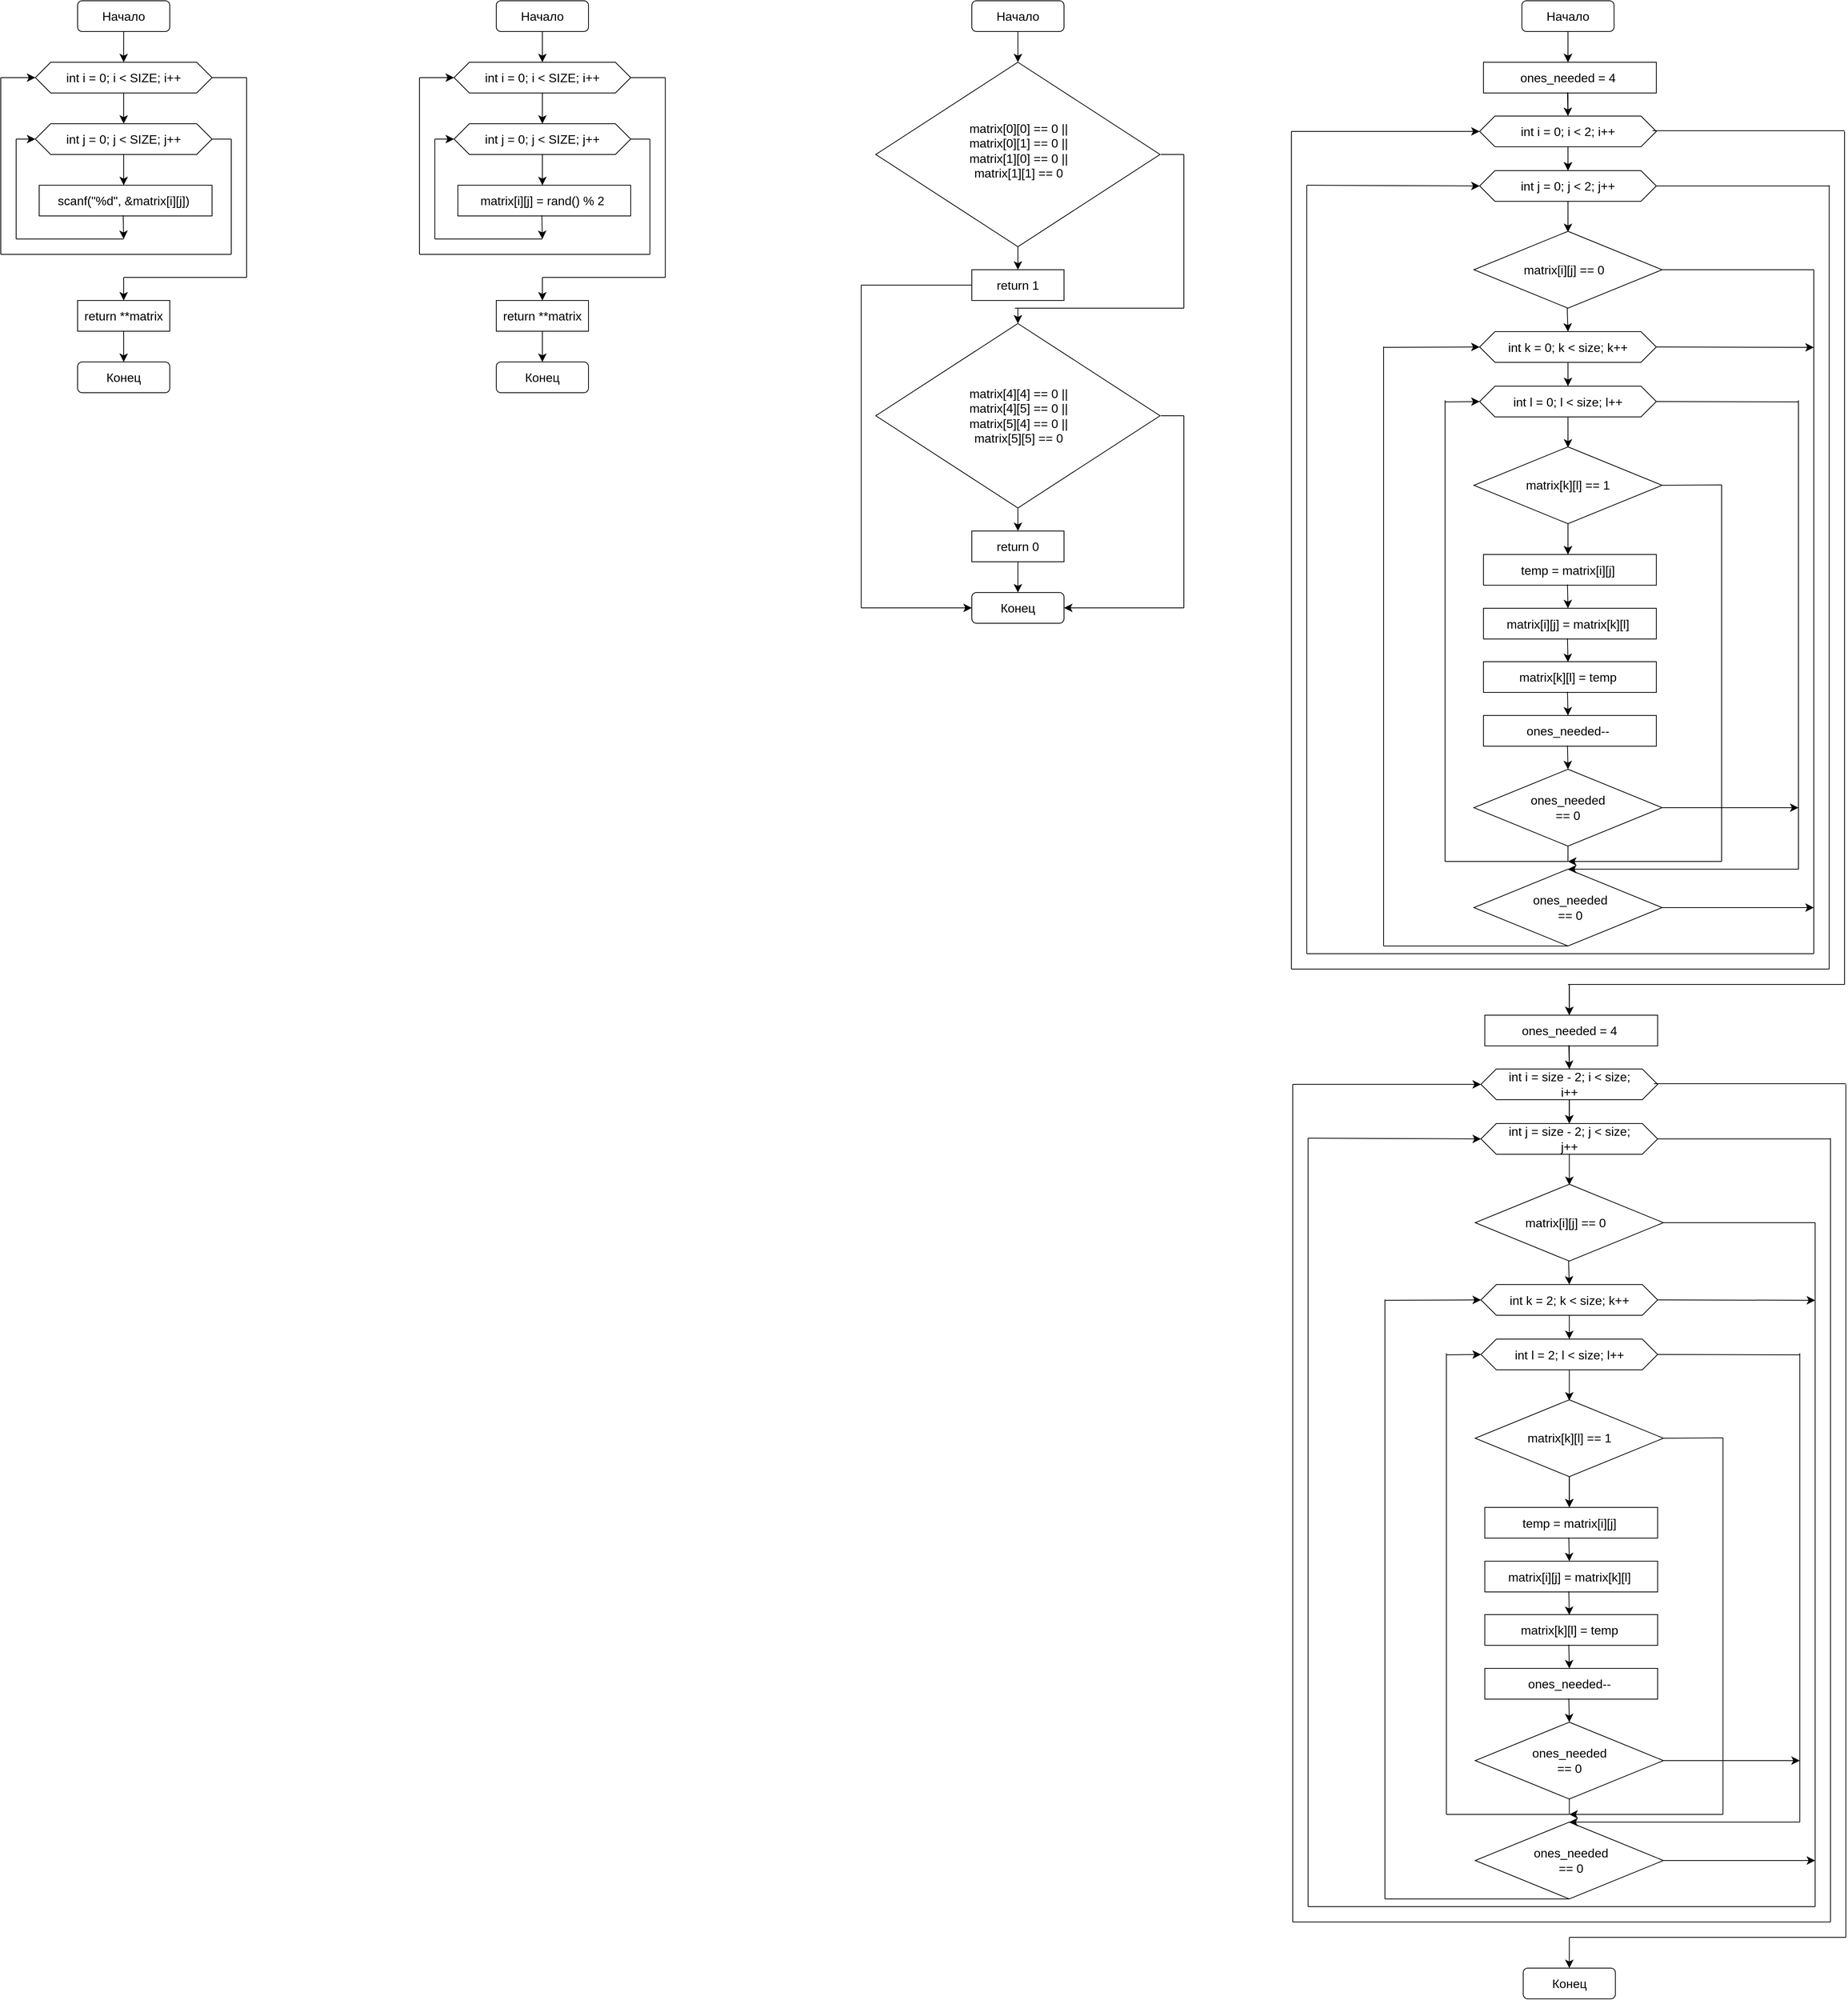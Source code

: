 <mxfile version="25.0.3">
  <diagram name="Страница — 1" id="wLzLnQC_n4ImIjXtYgtv">
    <mxGraphModel dx="2932" dy="3294" grid="1" gridSize="10" guides="1" tooltips="1" connect="1" arrows="1" fold="1" page="0" pageScale="1" pageWidth="827" pageHeight="1169" math="0" shadow="0">
      <root>
        <mxCell id="0" />
        <mxCell id="1" parent="0" />
        <mxCell id="WhICr9UihUXxUCOtgDrp-422" value="" style="rounded=1;whiteSpace=wrap;html=1;" vertex="1" parent="1">
          <mxGeometry x="-380" y="-1640" width="120" height="40" as="geometry" />
        </mxCell>
        <mxCell id="WhICr9UihUXxUCOtgDrp-423" value="" style="endArrow=classic;html=1;rounded=0;fontSize=12;startSize=8;endSize=8;curved=1;exitX=0.5;exitY=1;exitDx=0;exitDy=0;" edge="1" parent="1" source="WhICr9UihUXxUCOtgDrp-422">
          <mxGeometry width="50" height="50" relative="1" as="geometry">
            <mxPoint x="-320" y="-1500" as="sourcePoint" />
            <mxPoint x="-320" y="-1560" as="targetPoint" />
          </mxGeometry>
        </mxCell>
        <mxCell id="WhICr9UihUXxUCOtgDrp-424" value="" style="shape=hexagon;perimeter=hexagonPerimeter2;whiteSpace=wrap;html=1;fixedSize=1;" vertex="1" parent="1">
          <mxGeometry x="-435" y="-1560" width="230" height="40" as="geometry" />
        </mxCell>
        <mxCell id="WhICr9UihUXxUCOtgDrp-425" value="" style="endArrow=classic;html=1;rounded=0;fontSize=12;startSize=8;endSize=8;curved=1;exitX=0.5;exitY=1;exitDx=0;exitDy=0;" edge="1" parent="1" source="WhICr9UihUXxUCOtgDrp-424">
          <mxGeometry width="50" height="50" relative="1" as="geometry">
            <mxPoint x="-180" y="-1360" as="sourcePoint" />
            <mxPoint x="-320" y="-1480" as="targetPoint" />
          </mxGeometry>
        </mxCell>
        <mxCell id="WhICr9UihUXxUCOtgDrp-427" value="" style="shape=hexagon;perimeter=hexagonPerimeter2;whiteSpace=wrap;html=1;fixedSize=1;" vertex="1" parent="1">
          <mxGeometry x="-435" y="-1480" width="230" height="40" as="geometry" />
        </mxCell>
        <mxCell id="WhICr9UihUXxUCOtgDrp-428" value="" style="endArrow=classic;html=1;rounded=0;fontSize=12;startSize=8;endSize=8;curved=1;exitX=0.5;exitY=1;exitDx=0;exitDy=0;" edge="1" parent="1" source="WhICr9UihUXxUCOtgDrp-427">
          <mxGeometry width="50" height="50" relative="1" as="geometry">
            <mxPoint x="-180" y="-1280" as="sourcePoint" />
            <mxPoint x="-320" y="-1400" as="targetPoint" />
          </mxGeometry>
        </mxCell>
        <mxCell id="WhICr9UihUXxUCOtgDrp-429" value="" style="rounded=0;whiteSpace=wrap;html=1;" vertex="1" parent="1">
          <mxGeometry x="-430" y="-1400" width="225" height="40" as="geometry" />
        </mxCell>
        <mxCell id="WhICr9UihUXxUCOtgDrp-430" value="" style="rounded=0;whiteSpace=wrap;html=1;" vertex="1" parent="1">
          <mxGeometry x="-380" y="-1250" width="120" height="40" as="geometry" />
        </mxCell>
        <mxCell id="WhICr9UihUXxUCOtgDrp-431" value="" style="rounded=1;whiteSpace=wrap;html=1;" vertex="1" parent="1">
          <mxGeometry x="-380" y="-1170" width="120" height="40" as="geometry" />
        </mxCell>
        <mxCell id="WhICr9UihUXxUCOtgDrp-432" value="" style="endArrow=classic;html=1;rounded=0;fontSize=12;startSize=8;endSize=8;curved=1;exitX=0.5;exitY=1;exitDx=0;exitDy=0;entryX=0.5;entryY=0;entryDx=0;entryDy=0;" edge="1" parent="1" source="WhICr9UihUXxUCOtgDrp-430" target="WhICr9UihUXxUCOtgDrp-431">
          <mxGeometry width="50" height="50" relative="1" as="geometry">
            <mxPoint x="-160" y="-1160" as="sourcePoint" />
            <mxPoint x="-110" y="-1210" as="targetPoint" />
          </mxGeometry>
        </mxCell>
        <mxCell id="WhICr9UihUXxUCOtgDrp-433" value="" style="endArrow=classic;html=1;rounded=0;fontSize=12;startSize=8;endSize=8;curved=1;exitX=0.486;exitY=0.978;exitDx=0;exitDy=0;exitPerimeter=0;" edge="1" parent="1" source="WhICr9UihUXxUCOtgDrp-429">
          <mxGeometry width="50" height="50" relative="1" as="geometry">
            <mxPoint x="-322" y="-1360" as="sourcePoint" />
            <mxPoint x="-320" y="-1330" as="targetPoint" />
          </mxGeometry>
        </mxCell>
        <mxCell id="WhICr9UihUXxUCOtgDrp-434" value="" style="endArrow=none;html=1;rounded=0;fontSize=12;startSize=8;endSize=8;curved=1;" edge="1" parent="1">
          <mxGeometry width="50" height="50" relative="1" as="geometry">
            <mxPoint x="-460" y="-1330" as="sourcePoint" />
            <mxPoint x="-320" y="-1330" as="targetPoint" />
          </mxGeometry>
        </mxCell>
        <mxCell id="WhICr9UihUXxUCOtgDrp-435" value="" style="endArrow=none;html=1;rounded=0;fontSize=12;startSize=8;endSize=8;curved=1;" edge="1" parent="1">
          <mxGeometry width="50" height="50" relative="1" as="geometry">
            <mxPoint x="-460" y="-1330" as="sourcePoint" />
            <mxPoint x="-460" y="-1460" as="targetPoint" />
          </mxGeometry>
        </mxCell>
        <mxCell id="WhICr9UihUXxUCOtgDrp-436" value="" style="endArrow=classic;html=1;rounded=0;fontSize=12;startSize=8;endSize=8;curved=1;entryX=0;entryY=0.5;entryDx=0;entryDy=0;" edge="1" parent="1" target="WhICr9UihUXxUCOtgDrp-427">
          <mxGeometry width="50" height="50" relative="1" as="geometry">
            <mxPoint x="-460" y="-1460" as="sourcePoint" />
            <mxPoint x="-520" y="-1520" as="targetPoint" />
          </mxGeometry>
        </mxCell>
        <mxCell id="WhICr9UihUXxUCOtgDrp-437" value="" style="endArrow=none;html=1;rounded=0;fontSize=12;startSize=8;endSize=8;curved=1;exitX=1;exitY=0.5;exitDx=0;exitDy=0;" edge="1" parent="1" source="WhICr9UihUXxUCOtgDrp-427">
          <mxGeometry width="50" height="50" relative="1" as="geometry">
            <mxPoint x="-190" y="-1420" as="sourcePoint" />
            <mxPoint x="-180" y="-1460" as="targetPoint" />
          </mxGeometry>
        </mxCell>
        <mxCell id="WhICr9UihUXxUCOtgDrp-438" value="" style="endArrow=none;html=1;rounded=0;fontSize=12;startSize=8;endSize=8;curved=1;" edge="1" parent="1">
          <mxGeometry width="50" height="50" relative="1" as="geometry">
            <mxPoint x="-180" y="-1310" as="sourcePoint" />
            <mxPoint x="-180" y="-1460" as="targetPoint" />
          </mxGeometry>
        </mxCell>
        <mxCell id="WhICr9UihUXxUCOtgDrp-439" value="" style="endArrow=none;html=1;rounded=0;fontSize=12;startSize=8;endSize=8;curved=1;" edge="1" parent="1">
          <mxGeometry width="50" height="50" relative="1" as="geometry">
            <mxPoint x="-480" y="-1310" as="sourcePoint" />
            <mxPoint x="-180" y="-1310" as="targetPoint" />
          </mxGeometry>
        </mxCell>
        <mxCell id="WhICr9UihUXxUCOtgDrp-440" value="" style="endArrow=none;html=1;rounded=0;fontSize=12;startSize=8;endSize=8;curved=1;" edge="1" parent="1">
          <mxGeometry width="50" height="50" relative="1" as="geometry">
            <mxPoint x="-480" y="-1310" as="sourcePoint" />
            <mxPoint x="-480" y="-1540" as="targetPoint" />
          </mxGeometry>
        </mxCell>
        <mxCell id="WhICr9UihUXxUCOtgDrp-441" value="" style="endArrow=classic;html=1;rounded=0;fontSize=12;startSize=8;endSize=8;curved=1;entryX=0;entryY=0.5;entryDx=0;entryDy=0;" edge="1" parent="1" target="WhICr9UihUXxUCOtgDrp-424">
          <mxGeometry width="50" height="50" relative="1" as="geometry">
            <mxPoint x="-480" y="-1540" as="sourcePoint" />
            <mxPoint x="-460" y="-1620" as="targetPoint" />
          </mxGeometry>
        </mxCell>
        <mxCell id="WhICr9UihUXxUCOtgDrp-442" value="" style="endArrow=none;html=1;rounded=0;fontSize=12;startSize=8;endSize=8;curved=1;exitX=1;exitY=0.5;exitDx=0;exitDy=0;" edge="1" parent="1" source="WhICr9UihUXxUCOtgDrp-424">
          <mxGeometry width="50" height="50" relative="1" as="geometry">
            <mxPoint x="-120" y="-1500" as="sourcePoint" />
            <mxPoint x="-160" y="-1540" as="targetPoint" />
          </mxGeometry>
        </mxCell>
        <mxCell id="WhICr9UihUXxUCOtgDrp-444" value="" style="endArrow=none;html=1;rounded=0;fontSize=12;startSize=8;endSize=8;curved=1;" edge="1" parent="1">
          <mxGeometry width="50" height="50" relative="1" as="geometry">
            <mxPoint x="-160" y="-1280" as="sourcePoint" />
            <mxPoint x="-160" y="-1540" as="targetPoint" />
          </mxGeometry>
        </mxCell>
        <mxCell id="WhICr9UihUXxUCOtgDrp-445" value="" style="endArrow=none;html=1;rounded=0;fontSize=12;startSize=8;endSize=8;curved=1;" edge="1" parent="1">
          <mxGeometry width="50" height="50" relative="1" as="geometry">
            <mxPoint x="-320" y="-1280" as="sourcePoint" />
            <mxPoint x="-160" y="-1280" as="targetPoint" />
          </mxGeometry>
        </mxCell>
        <mxCell id="WhICr9UihUXxUCOtgDrp-446" value="" style="endArrow=classic;html=1;rounded=0;fontSize=12;startSize=8;endSize=8;curved=1;entryX=0.5;entryY=0;entryDx=0;entryDy=0;" edge="1" parent="1" target="WhICr9UihUXxUCOtgDrp-430">
          <mxGeometry width="50" height="50" relative="1" as="geometry">
            <mxPoint x="-320" y="-1280" as="sourcePoint" />
            <mxPoint x="-250" y="-1270" as="targetPoint" />
          </mxGeometry>
        </mxCell>
        <mxCell id="WhICr9UihUXxUCOtgDrp-447" value="Начало" style="text;html=1;align=center;verticalAlign=middle;whiteSpace=wrap;rounded=0;fontSize=16;" vertex="1" parent="1">
          <mxGeometry x="-380" y="-1640" width="120" height="40" as="geometry" />
        </mxCell>
        <mxCell id="WhICr9UihUXxUCOtgDrp-448" value="int i = 0; i &amp;lt; SIZE; i++" style="text;html=1;align=center;verticalAlign=middle;whiteSpace=wrap;rounded=0;fontSize=16;" vertex="1" parent="1">
          <mxGeometry x="-410" y="-1560" width="180" height="40" as="geometry" />
        </mxCell>
        <mxCell id="WhICr9UihUXxUCOtgDrp-449" value="int j = 0; j &amp;lt; SIZE; j++" style="text;html=1;align=center;verticalAlign=middle;whiteSpace=wrap;rounded=0;fontSize=16;" vertex="1" parent="1">
          <mxGeometry x="-410" y="-1480" width="180" height="40" as="geometry" />
        </mxCell>
        <mxCell id="WhICr9UihUXxUCOtgDrp-450" value="scanf(&quot;%d&quot;, &amp;amp;matrix[i][j])" style="text;html=1;align=center;verticalAlign=middle;whiteSpace=wrap;rounded=0;fontSize=16;" vertex="1" parent="1">
          <mxGeometry x="-430" y="-1400" width="220" height="40" as="geometry" />
        </mxCell>
        <mxCell id="WhICr9UihUXxUCOtgDrp-451" value="return **matrix" style="text;html=1;align=center;verticalAlign=middle;whiteSpace=wrap;rounded=0;fontSize=16;" vertex="1" parent="1">
          <mxGeometry x="-380" y="-1250" width="120" height="40" as="geometry" />
        </mxCell>
        <mxCell id="WhICr9UihUXxUCOtgDrp-452" value="Конец" style="text;html=1;align=center;verticalAlign=middle;whiteSpace=wrap;rounded=0;fontSize=16;" vertex="1" parent="1">
          <mxGeometry x="-380" y="-1170" width="120" height="40" as="geometry" />
        </mxCell>
        <mxCell id="WhICr9UihUXxUCOtgDrp-453" value="" style="rounded=1;whiteSpace=wrap;html=1;" vertex="1" parent="1">
          <mxGeometry x="165" y="-1640" width="120" height="40" as="geometry" />
        </mxCell>
        <mxCell id="WhICr9UihUXxUCOtgDrp-454" value="" style="endArrow=classic;html=1;rounded=0;fontSize=12;startSize=8;endSize=8;curved=1;exitX=0.5;exitY=1;exitDx=0;exitDy=0;" edge="1" parent="1" source="WhICr9UihUXxUCOtgDrp-453">
          <mxGeometry width="50" height="50" relative="1" as="geometry">
            <mxPoint x="225" y="-1500" as="sourcePoint" />
            <mxPoint x="225" y="-1560" as="targetPoint" />
          </mxGeometry>
        </mxCell>
        <mxCell id="WhICr9UihUXxUCOtgDrp-455" value="" style="shape=hexagon;perimeter=hexagonPerimeter2;whiteSpace=wrap;html=1;fixedSize=1;" vertex="1" parent="1">
          <mxGeometry x="110" y="-1560" width="230" height="40" as="geometry" />
        </mxCell>
        <mxCell id="WhICr9UihUXxUCOtgDrp-456" value="" style="endArrow=classic;html=1;rounded=0;fontSize=12;startSize=8;endSize=8;curved=1;exitX=0.5;exitY=1;exitDx=0;exitDy=0;" edge="1" parent="1" source="WhICr9UihUXxUCOtgDrp-455">
          <mxGeometry width="50" height="50" relative="1" as="geometry">
            <mxPoint x="365" y="-1360" as="sourcePoint" />
            <mxPoint x="225" y="-1480" as="targetPoint" />
          </mxGeometry>
        </mxCell>
        <mxCell id="WhICr9UihUXxUCOtgDrp-457" value="" style="shape=hexagon;perimeter=hexagonPerimeter2;whiteSpace=wrap;html=1;fixedSize=1;" vertex="1" parent="1">
          <mxGeometry x="110" y="-1480" width="230" height="40" as="geometry" />
        </mxCell>
        <mxCell id="WhICr9UihUXxUCOtgDrp-458" value="" style="endArrow=classic;html=1;rounded=0;fontSize=12;startSize=8;endSize=8;curved=1;exitX=0.5;exitY=1;exitDx=0;exitDy=0;" edge="1" parent="1" source="WhICr9UihUXxUCOtgDrp-457">
          <mxGeometry width="50" height="50" relative="1" as="geometry">
            <mxPoint x="365" y="-1280" as="sourcePoint" />
            <mxPoint x="225" y="-1400" as="targetPoint" />
          </mxGeometry>
        </mxCell>
        <mxCell id="WhICr9UihUXxUCOtgDrp-459" value="" style="rounded=0;whiteSpace=wrap;html=1;" vertex="1" parent="1">
          <mxGeometry x="115" y="-1400" width="225" height="40" as="geometry" />
        </mxCell>
        <mxCell id="WhICr9UihUXxUCOtgDrp-460" value="" style="rounded=0;whiteSpace=wrap;html=1;" vertex="1" parent="1">
          <mxGeometry x="165" y="-1250" width="120" height="40" as="geometry" />
        </mxCell>
        <mxCell id="WhICr9UihUXxUCOtgDrp-461" value="" style="rounded=1;whiteSpace=wrap;html=1;" vertex="1" parent="1">
          <mxGeometry x="165" y="-1170" width="120" height="40" as="geometry" />
        </mxCell>
        <mxCell id="WhICr9UihUXxUCOtgDrp-462" value="" style="endArrow=classic;html=1;rounded=0;fontSize=12;startSize=8;endSize=8;curved=1;exitX=0.5;exitY=1;exitDx=0;exitDy=0;entryX=0.5;entryY=0;entryDx=0;entryDy=0;" edge="1" parent="1" source="WhICr9UihUXxUCOtgDrp-460" target="WhICr9UihUXxUCOtgDrp-461">
          <mxGeometry width="50" height="50" relative="1" as="geometry">
            <mxPoint x="385" y="-1160" as="sourcePoint" />
            <mxPoint x="435" y="-1210" as="targetPoint" />
          </mxGeometry>
        </mxCell>
        <mxCell id="WhICr9UihUXxUCOtgDrp-463" value="" style="endArrow=classic;html=1;rounded=0;fontSize=12;startSize=8;endSize=8;curved=1;exitX=0.486;exitY=0.978;exitDx=0;exitDy=0;exitPerimeter=0;" edge="1" parent="1" source="WhICr9UihUXxUCOtgDrp-459">
          <mxGeometry width="50" height="50" relative="1" as="geometry">
            <mxPoint x="223" y="-1360" as="sourcePoint" />
            <mxPoint x="225" y="-1330" as="targetPoint" />
          </mxGeometry>
        </mxCell>
        <mxCell id="WhICr9UihUXxUCOtgDrp-464" value="" style="endArrow=none;html=1;rounded=0;fontSize=12;startSize=8;endSize=8;curved=1;" edge="1" parent="1">
          <mxGeometry width="50" height="50" relative="1" as="geometry">
            <mxPoint x="85" y="-1330" as="sourcePoint" />
            <mxPoint x="225" y="-1330" as="targetPoint" />
          </mxGeometry>
        </mxCell>
        <mxCell id="WhICr9UihUXxUCOtgDrp-465" value="" style="endArrow=none;html=1;rounded=0;fontSize=12;startSize=8;endSize=8;curved=1;" edge="1" parent="1">
          <mxGeometry width="50" height="50" relative="1" as="geometry">
            <mxPoint x="85" y="-1330" as="sourcePoint" />
            <mxPoint x="85" y="-1460" as="targetPoint" />
          </mxGeometry>
        </mxCell>
        <mxCell id="WhICr9UihUXxUCOtgDrp-466" value="" style="endArrow=classic;html=1;rounded=0;fontSize=12;startSize=8;endSize=8;curved=1;entryX=0;entryY=0.5;entryDx=0;entryDy=0;" edge="1" parent="1" target="WhICr9UihUXxUCOtgDrp-457">
          <mxGeometry width="50" height="50" relative="1" as="geometry">
            <mxPoint x="85" y="-1460" as="sourcePoint" />
            <mxPoint x="25" y="-1520" as="targetPoint" />
          </mxGeometry>
        </mxCell>
        <mxCell id="WhICr9UihUXxUCOtgDrp-467" value="" style="endArrow=none;html=1;rounded=0;fontSize=12;startSize=8;endSize=8;curved=1;exitX=1;exitY=0.5;exitDx=0;exitDy=0;" edge="1" parent="1" source="WhICr9UihUXxUCOtgDrp-457">
          <mxGeometry width="50" height="50" relative="1" as="geometry">
            <mxPoint x="355" y="-1420" as="sourcePoint" />
            <mxPoint x="365" y="-1460" as="targetPoint" />
          </mxGeometry>
        </mxCell>
        <mxCell id="WhICr9UihUXxUCOtgDrp-468" value="" style="endArrow=none;html=1;rounded=0;fontSize=12;startSize=8;endSize=8;curved=1;" edge="1" parent="1">
          <mxGeometry width="50" height="50" relative="1" as="geometry">
            <mxPoint x="365" y="-1310" as="sourcePoint" />
            <mxPoint x="365" y="-1460" as="targetPoint" />
          </mxGeometry>
        </mxCell>
        <mxCell id="WhICr9UihUXxUCOtgDrp-469" value="" style="endArrow=none;html=1;rounded=0;fontSize=12;startSize=8;endSize=8;curved=1;" edge="1" parent="1">
          <mxGeometry width="50" height="50" relative="1" as="geometry">
            <mxPoint x="65" y="-1310" as="sourcePoint" />
            <mxPoint x="365" y="-1310" as="targetPoint" />
          </mxGeometry>
        </mxCell>
        <mxCell id="WhICr9UihUXxUCOtgDrp-470" value="" style="endArrow=none;html=1;rounded=0;fontSize=12;startSize=8;endSize=8;curved=1;" edge="1" parent="1">
          <mxGeometry width="50" height="50" relative="1" as="geometry">
            <mxPoint x="65" y="-1310" as="sourcePoint" />
            <mxPoint x="65" y="-1540" as="targetPoint" />
          </mxGeometry>
        </mxCell>
        <mxCell id="WhICr9UihUXxUCOtgDrp-471" value="" style="endArrow=classic;html=1;rounded=0;fontSize=12;startSize=8;endSize=8;curved=1;entryX=0;entryY=0.5;entryDx=0;entryDy=0;" edge="1" parent="1" target="WhICr9UihUXxUCOtgDrp-455">
          <mxGeometry width="50" height="50" relative="1" as="geometry">
            <mxPoint x="65" y="-1540" as="sourcePoint" />
            <mxPoint x="85" y="-1620" as="targetPoint" />
          </mxGeometry>
        </mxCell>
        <mxCell id="WhICr9UihUXxUCOtgDrp-472" value="" style="endArrow=none;html=1;rounded=0;fontSize=12;startSize=8;endSize=8;curved=1;exitX=1;exitY=0.5;exitDx=0;exitDy=0;" edge="1" parent="1" source="WhICr9UihUXxUCOtgDrp-455">
          <mxGeometry width="50" height="50" relative="1" as="geometry">
            <mxPoint x="425" y="-1500" as="sourcePoint" />
            <mxPoint x="385" y="-1540" as="targetPoint" />
          </mxGeometry>
        </mxCell>
        <mxCell id="WhICr9UihUXxUCOtgDrp-473" value="" style="endArrow=none;html=1;rounded=0;fontSize=12;startSize=8;endSize=8;curved=1;" edge="1" parent="1">
          <mxGeometry width="50" height="50" relative="1" as="geometry">
            <mxPoint x="385" y="-1280" as="sourcePoint" />
            <mxPoint x="385" y="-1540" as="targetPoint" />
          </mxGeometry>
        </mxCell>
        <mxCell id="WhICr9UihUXxUCOtgDrp-474" value="" style="endArrow=none;html=1;rounded=0;fontSize=12;startSize=8;endSize=8;curved=1;" edge="1" parent="1">
          <mxGeometry width="50" height="50" relative="1" as="geometry">
            <mxPoint x="225" y="-1280" as="sourcePoint" />
            <mxPoint x="385" y="-1280" as="targetPoint" />
          </mxGeometry>
        </mxCell>
        <mxCell id="WhICr9UihUXxUCOtgDrp-475" value="" style="endArrow=classic;html=1;rounded=0;fontSize=12;startSize=8;endSize=8;curved=1;entryX=0.5;entryY=0;entryDx=0;entryDy=0;" edge="1" parent="1" target="WhICr9UihUXxUCOtgDrp-460">
          <mxGeometry width="50" height="50" relative="1" as="geometry">
            <mxPoint x="225" y="-1280" as="sourcePoint" />
            <mxPoint x="295" y="-1270" as="targetPoint" />
          </mxGeometry>
        </mxCell>
        <mxCell id="WhICr9UihUXxUCOtgDrp-476" value="Начало" style="text;html=1;align=center;verticalAlign=middle;whiteSpace=wrap;rounded=0;fontSize=16;" vertex="1" parent="1">
          <mxGeometry x="165" y="-1640" width="120" height="40" as="geometry" />
        </mxCell>
        <mxCell id="WhICr9UihUXxUCOtgDrp-477" value="int i = 0; i &amp;lt; SIZE; i++" style="text;html=1;align=center;verticalAlign=middle;whiteSpace=wrap;rounded=0;fontSize=16;" vertex="1" parent="1">
          <mxGeometry x="135" y="-1560" width="180" height="40" as="geometry" />
        </mxCell>
        <mxCell id="WhICr9UihUXxUCOtgDrp-478" value="int j = 0; j &amp;lt; SIZE; j++" style="text;html=1;align=center;verticalAlign=middle;whiteSpace=wrap;rounded=0;fontSize=16;" vertex="1" parent="1">
          <mxGeometry x="135" y="-1480" width="180" height="40" as="geometry" />
        </mxCell>
        <mxCell id="WhICr9UihUXxUCOtgDrp-479" value="matrix[i][j] = rand() % 2" style="text;html=1;align=center;verticalAlign=middle;whiteSpace=wrap;rounded=0;fontSize=16;" vertex="1" parent="1">
          <mxGeometry x="115" y="-1400" width="220" height="40" as="geometry" />
        </mxCell>
        <mxCell id="WhICr9UihUXxUCOtgDrp-480" value="return **matrix" style="text;html=1;align=center;verticalAlign=middle;whiteSpace=wrap;rounded=0;fontSize=16;" vertex="1" parent="1">
          <mxGeometry x="165" y="-1250" width="120" height="40" as="geometry" />
        </mxCell>
        <mxCell id="WhICr9UihUXxUCOtgDrp-481" value="Конец" style="text;html=1;align=center;verticalAlign=middle;whiteSpace=wrap;rounded=0;fontSize=16;" vertex="1" parent="1">
          <mxGeometry x="165" y="-1170" width="120" height="40" as="geometry" />
        </mxCell>
        <mxCell id="WhICr9UihUXxUCOtgDrp-482" value="" style="rounded=1;whiteSpace=wrap;html=1;" vertex="1" parent="1">
          <mxGeometry x="784" y="-1640" width="120" height="40" as="geometry" />
        </mxCell>
        <mxCell id="WhICr9UihUXxUCOtgDrp-483" value="" style="endArrow=classic;html=1;rounded=0;fontSize=12;startSize=8;endSize=8;curved=1;exitX=0.5;exitY=1;exitDx=0;exitDy=0;" edge="1" parent="1" source="WhICr9UihUXxUCOtgDrp-482">
          <mxGeometry width="50" height="50" relative="1" as="geometry">
            <mxPoint x="844" y="-1500" as="sourcePoint" />
            <mxPoint x="844" y="-1560" as="targetPoint" />
          </mxGeometry>
        </mxCell>
        <mxCell id="WhICr9UihUXxUCOtgDrp-484" value="Начало" style="text;html=1;align=center;verticalAlign=middle;whiteSpace=wrap;rounded=0;fontSize=16;" vertex="1" parent="1">
          <mxGeometry x="784" y="-1640" width="120" height="40" as="geometry" />
        </mxCell>
        <mxCell id="WhICr9UihUXxUCOtgDrp-485" value="" style="rhombus;whiteSpace=wrap;html=1;" vertex="1" parent="1">
          <mxGeometry x="659" y="-1560" width="370" height="240" as="geometry" />
        </mxCell>
        <mxCell id="WhICr9UihUXxUCOtgDrp-486" value="" style="rounded=0;whiteSpace=wrap;html=1;" vertex="1" parent="1">
          <mxGeometry x="784" y="-1290" width="120" height="40" as="geometry" />
        </mxCell>
        <mxCell id="WhICr9UihUXxUCOtgDrp-487" value="" style="endArrow=classic;html=1;rounded=0;fontSize=12;startSize=8;endSize=8;curved=1;entryX=0.5;entryY=0;entryDx=0;entryDy=0;" edge="1" parent="1" target="WhICr9UihUXxUCOtgDrp-486">
          <mxGeometry width="50" height="50" relative="1" as="geometry">
            <mxPoint x="844" y="-1320" as="sourcePoint" />
            <mxPoint x="914" y="-1310" as="targetPoint" />
          </mxGeometry>
        </mxCell>
        <mxCell id="WhICr9UihUXxUCOtgDrp-488" value="return 1" style="text;html=1;align=center;verticalAlign=middle;whiteSpace=wrap;rounded=0;fontSize=16;" vertex="1" parent="1">
          <mxGeometry x="784" y="-1290" width="120" height="40" as="geometry" />
        </mxCell>
        <mxCell id="WhICr9UihUXxUCOtgDrp-489" value="" style="rhombus;whiteSpace=wrap;html=1;" vertex="1" parent="1">
          <mxGeometry x="659" y="-1220" width="370" height="240" as="geometry" />
        </mxCell>
        <mxCell id="WhICr9UihUXxUCOtgDrp-490" value="" style="rounded=0;whiteSpace=wrap;html=1;" vertex="1" parent="1">
          <mxGeometry x="784" y="-950" width="120" height="40" as="geometry" />
        </mxCell>
        <mxCell id="WhICr9UihUXxUCOtgDrp-491" value="" style="endArrow=classic;html=1;rounded=0;fontSize=12;startSize=8;endSize=8;curved=1;entryX=0.5;entryY=0;entryDx=0;entryDy=0;" edge="1" parent="1" target="WhICr9UihUXxUCOtgDrp-490">
          <mxGeometry width="50" height="50" relative="1" as="geometry">
            <mxPoint x="844" y="-980" as="sourcePoint" />
            <mxPoint x="914" y="-970" as="targetPoint" />
          </mxGeometry>
        </mxCell>
        <mxCell id="WhICr9UihUXxUCOtgDrp-492" value="return 0" style="text;html=1;align=center;verticalAlign=middle;whiteSpace=wrap;rounded=0;fontSize=16;" vertex="1" parent="1">
          <mxGeometry x="784" y="-950" width="120" height="40" as="geometry" />
        </mxCell>
        <mxCell id="WhICr9UihUXxUCOtgDrp-493" value="" style="endArrow=none;html=1;rounded=0;fontSize=12;startSize=8;endSize=8;curved=1;" edge="1" parent="1">
          <mxGeometry width="50" height="50" relative="1" as="geometry">
            <mxPoint x="1030" y="-1440" as="sourcePoint" />
            <mxPoint x="1060" y="-1440" as="targetPoint" />
          </mxGeometry>
        </mxCell>
        <mxCell id="WhICr9UihUXxUCOtgDrp-494" value="" style="endArrow=none;html=1;rounded=0;fontSize=12;startSize=8;endSize=8;curved=1;" edge="1" parent="1">
          <mxGeometry width="50" height="50" relative="1" as="geometry">
            <mxPoint x="1060" y="-1240" as="sourcePoint" />
            <mxPoint x="1060" y="-1440" as="targetPoint" />
          </mxGeometry>
        </mxCell>
        <mxCell id="WhICr9UihUXxUCOtgDrp-495" value="" style="endArrow=none;html=1;rounded=0;fontSize=12;startSize=8;endSize=8;curved=1;" edge="1" parent="1">
          <mxGeometry width="50" height="50" relative="1" as="geometry">
            <mxPoint x="840" y="-1240" as="sourcePoint" />
            <mxPoint x="1060" y="-1240" as="targetPoint" />
          </mxGeometry>
        </mxCell>
        <mxCell id="WhICr9UihUXxUCOtgDrp-496" value="" style="endArrow=classic;html=1;rounded=0;fontSize=12;startSize=8;endSize=8;curved=1;entryX=0.5;entryY=0;entryDx=0;entryDy=0;" edge="1" parent="1" target="WhICr9UihUXxUCOtgDrp-489">
          <mxGeometry width="50" height="50" relative="1" as="geometry">
            <mxPoint x="844" y="-1240" as="sourcePoint" />
            <mxPoint x="690" y="-1210" as="targetPoint" />
          </mxGeometry>
        </mxCell>
        <mxCell id="WhICr9UihUXxUCOtgDrp-497" value="" style="endArrow=none;html=1;rounded=0;fontSize=12;startSize=8;endSize=8;curved=1;entryX=0;entryY=0.5;entryDx=0;entryDy=0;" edge="1" parent="1" target="WhICr9UihUXxUCOtgDrp-488">
          <mxGeometry width="50" height="50" relative="1" as="geometry">
            <mxPoint x="640" y="-1270" as="sourcePoint" />
            <mxPoint x="730" y="-1270" as="targetPoint" />
          </mxGeometry>
        </mxCell>
        <mxCell id="WhICr9UihUXxUCOtgDrp-498" value="" style="endArrow=none;html=1;rounded=0;fontSize=12;startSize=8;endSize=8;curved=1;" edge="1" parent="1">
          <mxGeometry width="50" height="50" relative="1" as="geometry">
            <mxPoint x="640" y="-850" as="sourcePoint" />
            <mxPoint x="640" y="-1270" as="targetPoint" />
          </mxGeometry>
        </mxCell>
        <mxCell id="WhICr9UihUXxUCOtgDrp-499" value="" style="rounded=1;whiteSpace=wrap;html=1;" vertex="1" parent="1">
          <mxGeometry x="784" y="-870" width="120" height="40" as="geometry" />
        </mxCell>
        <mxCell id="WhICr9UihUXxUCOtgDrp-501" value="Конец" style="text;html=1;align=center;verticalAlign=middle;whiteSpace=wrap;rounded=0;fontSize=16;" vertex="1" parent="1">
          <mxGeometry x="784" y="-870" width="120" height="40" as="geometry" />
        </mxCell>
        <mxCell id="WhICr9UihUXxUCOtgDrp-503" value="" style="endArrow=classic;html=1;rounded=0;fontSize=12;startSize=8;endSize=8;curved=1;entryX=0;entryY=0.5;entryDx=0;entryDy=0;" edge="1" parent="1" target="WhICr9UihUXxUCOtgDrp-501">
          <mxGeometry width="50" height="50" relative="1" as="geometry">
            <mxPoint x="640" y="-850" as="sourcePoint" />
            <mxPoint x="720" y="-850" as="targetPoint" />
          </mxGeometry>
        </mxCell>
        <mxCell id="WhICr9UihUXxUCOtgDrp-506" value="" style="endArrow=classic;html=1;rounded=0;fontSize=12;startSize=8;endSize=8;curved=1;exitX=0.5;exitY=1;exitDx=0;exitDy=0;entryX=0.5;entryY=0;entryDx=0;entryDy=0;" edge="1" parent="1" source="WhICr9UihUXxUCOtgDrp-492" target="WhICr9UihUXxUCOtgDrp-501">
          <mxGeometry width="50" height="50" relative="1" as="geometry">
            <mxPoint x="830" y="-760" as="sourcePoint" />
            <mxPoint x="880" y="-810" as="targetPoint" />
          </mxGeometry>
        </mxCell>
        <mxCell id="WhICr9UihUXxUCOtgDrp-507" value="" style="endArrow=none;html=1;rounded=0;fontSize=12;startSize=8;endSize=8;curved=1;" edge="1" parent="1">
          <mxGeometry width="50" height="50" relative="1" as="geometry">
            <mxPoint x="1030" y="-1100" as="sourcePoint" />
            <mxPoint x="1060" y="-1100" as="targetPoint" />
          </mxGeometry>
        </mxCell>
        <mxCell id="WhICr9UihUXxUCOtgDrp-508" value="" style="endArrow=none;html=1;rounded=0;fontSize=12;startSize=8;endSize=8;curved=1;" edge="1" parent="1">
          <mxGeometry width="50" height="50" relative="1" as="geometry">
            <mxPoint x="1060" y="-850" as="sourcePoint" />
            <mxPoint x="1060" y="-1100" as="targetPoint" />
          </mxGeometry>
        </mxCell>
        <mxCell id="WhICr9UihUXxUCOtgDrp-509" value="" style="endArrow=classic;html=1;rounded=0;fontSize=12;startSize=8;endSize=8;curved=1;entryX=1;entryY=0.5;entryDx=0;entryDy=0;" edge="1" parent="1" target="WhICr9UihUXxUCOtgDrp-501">
          <mxGeometry width="50" height="50" relative="1" as="geometry">
            <mxPoint x="1060" y="-850" as="sourcePoint" />
            <mxPoint x="1020" y="-850" as="targetPoint" />
          </mxGeometry>
        </mxCell>
        <mxCell id="WhICr9UihUXxUCOtgDrp-510" value="matrix[0][0] == 0 || matrix[0][1] == 0 || matrix[1][0] == 0 || matrix[1][1] == 0" style="text;html=1;align=center;verticalAlign=middle;whiteSpace=wrap;rounded=0;fontSize=16;" vertex="1" parent="1">
          <mxGeometry x="760" y="-1510" width="170" height="130" as="geometry" />
        </mxCell>
        <mxCell id="WhICr9UihUXxUCOtgDrp-511" value="matrix[4][4] == 0 || matrix[4][5] == 0 || matrix[5][4] == 0 || matrix[5][5] == 0" style="text;html=1;align=center;verticalAlign=middle;whiteSpace=wrap;rounded=0;fontSize=16;" vertex="1" parent="1">
          <mxGeometry x="760" y="-1165" width="170" height="130" as="geometry" />
        </mxCell>
        <mxCell id="WhICr9UihUXxUCOtgDrp-512" value="" style="rounded=1;whiteSpace=wrap;html=1;" vertex="1" parent="1">
          <mxGeometry x="1500" y="-1640" width="120" height="40" as="geometry" />
        </mxCell>
        <mxCell id="WhICr9UihUXxUCOtgDrp-513" value="" style="endArrow=classic;html=1;rounded=0;fontSize=12;startSize=8;endSize=8;curved=1;exitX=0.5;exitY=1;exitDx=0;exitDy=0;" edge="1" parent="1" source="WhICr9UihUXxUCOtgDrp-512">
          <mxGeometry width="50" height="50" relative="1" as="geometry">
            <mxPoint x="1560" y="-1500" as="sourcePoint" />
            <mxPoint x="1560" y="-1560" as="targetPoint" />
          </mxGeometry>
        </mxCell>
        <mxCell id="WhICr9UihUXxUCOtgDrp-514" value="Начало" style="text;html=1;align=center;verticalAlign=middle;whiteSpace=wrap;rounded=0;fontSize=16;" vertex="1" parent="1">
          <mxGeometry x="1500" y="-1640" width="120" height="40" as="geometry" />
        </mxCell>
        <mxCell id="WhICr9UihUXxUCOtgDrp-515" value="" style="endArrow=classic;html=1;rounded=0;fontSize=12;startSize=8;endSize=8;curved=1;exitX=0.5;exitY=1;exitDx=0;exitDy=0;" edge="1" parent="1">
          <mxGeometry width="50" height="50" relative="1" as="geometry">
            <mxPoint x="1560" y="-1600" as="sourcePoint" />
            <mxPoint x="1560" y="-1560" as="targetPoint" />
          </mxGeometry>
        </mxCell>
        <mxCell id="WhICr9UihUXxUCOtgDrp-516" value="" style="rounded=0;whiteSpace=wrap;html=1;" vertex="1" parent="1">
          <mxGeometry x="1450" y="-1560" width="225" height="40" as="geometry" />
        </mxCell>
        <mxCell id="WhICr9UihUXxUCOtgDrp-517" value="" style="endArrow=classic;html=1;rounded=0;fontSize=12;startSize=8;endSize=8;curved=1;exitX=0.486;exitY=0.978;exitDx=0;exitDy=0;exitPerimeter=0;" edge="1" parent="1" source="WhICr9UihUXxUCOtgDrp-516">
          <mxGeometry width="50" height="50" relative="1" as="geometry">
            <mxPoint x="1558" y="-1520" as="sourcePoint" />
            <mxPoint x="1560" y="-1490" as="targetPoint" />
          </mxGeometry>
        </mxCell>
        <mxCell id="WhICr9UihUXxUCOtgDrp-661" value="" style="edgeStyle=none;curved=1;rounded=0;orthogonalLoop=1;jettySize=auto;html=1;fontSize=12;startSize=8;endSize=8;" edge="1" parent="1" source="WhICr9UihUXxUCOtgDrp-518" target="WhICr9UihUXxUCOtgDrp-525">
          <mxGeometry relative="1" as="geometry" />
        </mxCell>
        <mxCell id="WhICr9UihUXxUCOtgDrp-518" value="ones_needed = 4" style="text;html=1;align=center;verticalAlign=middle;whiteSpace=wrap;rounded=0;fontSize=16;" vertex="1" parent="1">
          <mxGeometry x="1450" y="-1560" width="220" height="40" as="geometry" />
        </mxCell>
        <mxCell id="WhICr9UihUXxUCOtgDrp-519" value="" style="shape=hexagon;perimeter=hexagonPerimeter2;whiteSpace=wrap;html=1;fixedSize=1;" vertex="1" parent="1">
          <mxGeometry x="1445" y="-1490" width="230" height="40" as="geometry" />
        </mxCell>
        <mxCell id="WhICr9UihUXxUCOtgDrp-520" value="" style="endArrow=classic;html=1;rounded=0;fontSize=12;startSize=8;endSize=8;curved=1;exitX=0.5;exitY=1;exitDx=0;exitDy=0;entryX=0.5;entryY=0;entryDx=0;entryDy=0;" edge="1" parent="1" source="WhICr9UihUXxUCOtgDrp-519" target="WhICr9UihUXxUCOtgDrp-525">
          <mxGeometry width="50" height="50" relative="1" as="geometry">
            <mxPoint x="1700" y="-1290" as="sourcePoint" />
            <mxPoint x="1560" y="-1410" as="targetPoint" />
          </mxGeometry>
        </mxCell>
        <mxCell id="WhICr9UihUXxUCOtgDrp-521" value="int i = 0; i &lt; 2; i++" style="text;html=1;align=center;verticalAlign=middle;whiteSpace=wrap;rounded=0;fontSize=16;" vertex="1" parent="1">
          <mxGeometry x="1470" y="-1490" width="180" height="40" as="geometry" />
        </mxCell>
        <mxCell id="WhICr9UihUXxUCOtgDrp-523" value="" style="shape=hexagon;perimeter=hexagonPerimeter2;whiteSpace=wrap;html=1;fixedSize=1;" vertex="1" parent="1">
          <mxGeometry x="1445" y="-1419" width="230" height="40" as="geometry" />
        </mxCell>
        <mxCell id="WhICr9UihUXxUCOtgDrp-524" value="" style="endArrow=classic;html=1;rounded=0;fontSize=12;startSize=8;endSize=8;curved=1;exitX=0.5;exitY=1;exitDx=0;exitDy=0;" edge="1" parent="1" source="WhICr9UihUXxUCOtgDrp-523">
          <mxGeometry width="50" height="50" relative="1" as="geometry">
            <mxPoint x="1700" y="-1219" as="sourcePoint" />
            <mxPoint x="1560" y="-1339" as="targetPoint" />
          </mxGeometry>
        </mxCell>
        <mxCell id="WhICr9UihUXxUCOtgDrp-525" value="int j = 0; j &lt; 2; j++" style="text;html=1;align=center;verticalAlign=middle;whiteSpace=wrap;rounded=0;fontSize=16;" vertex="1" parent="1">
          <mxGeometry x="1470" y="-1419" width="180" height="40" as="geometry" />
        </mxCell>
        <mxCell id="WhICr9UihUXxUCOtgDrp-526" value="" style="rhombus;whiteSpace=wrap;html=1;" vertex="1" parent="1">
          <mxGeometry x="1437.5" y="-1340" width="245" height="100" as="geometry" />
        </mxCell>
        <mxCell id="WhICr9UihUXxUCOtgDrp-527" value="" style="endArrow=classic;html=1;rounded=0;fontSize=12;startSize=8;endSize=8;curved=1;exitX=0.486;exitY=0.978;exitDx=0;exitDy=0;exitPerimeter=0;" edge="1" parent="1">
          <mxGeometry width="50" height="50" relative="1" as="geometry">
            <mxPoint x="1559" y="-1240.5" as="sourcePoint" />
            <mxPoint x="1560" y="-1209.5" as="targetPoint" />
          </mxGeometry>
        </mxCell>
        <mxCell id="WhICr9UihUXxUCOtgDrp-528" value="" style="shape=hexagon;perimeter=hexagonPerimeter2;whiteSpace=wrap;html=1;fixedSize=1;" vertex="1" parent="1">
          <mxGeometry x="1445" y="-1209.5" width="230" height="40" as="geometry" />
        </mxCell>
        <mxCell id="WhICr9UihUXxUCOtgDrp-529" value="" style="endArrow=classic;html=1;rounded=0;fontSize=12;startSize=8;endSize=8;curved=1;exitX=0.5;exitY=1;exitDx=0;exitDy=0;entryX=0.5;entryY=0;entryDx=0;entryDy=0;" edge="1" parent="1" source="WhICr9UihUXxUCOtgDrp-528" target="WhICr9UihUXxUCOtgDrp-534">
          <mxGeometry width="50" height="50" relative="1" as="geometry">
            <mxPoint x="1700" y="-1009.5" as="sourcePoint" />
            <mxPoint x="1560" y="-1129.5" as="targetPoint" />
          </mxGeometry>
        </mxCell>
        <mxCell id="WhICr9UihUXxUCOtgDrp-530" value="int k = 0; k &lt; size; k++" style="text;html=1;align=center;verticalAlign=middle;whiteSpace=wrap;rounded=0;fontSize=16;" vertex="1" parent="1">
          <mxGeometry x="1470" y="-1209.5" width="180" height="40" as="geometry" />
        </mxCell>
        <mxCell id="WhICr9UihUXxUCOtgDrp-532" value="" style="shape=hexagon;perimeter=hexagonPerimeter2;whiteSpace=wrap;html=1;fixedSize=1;" vertex="1" parent="1">
          <mxGeometry x="1445" y="-1138.5" width="230" height="40" as="geometry" />
        </mxCell>
        <mxCell id="WhICr9UihUXxUCOtgDrp-533" value="" style="endArrow=classic;html=1;rounded=0;fontSize=12;startSize=8;endSize=8;curved=1;exitX=0.5;exitY=1;exitDx=0;exitDy=0;" edge="1" parent="1" source="WhICr9UihUXxUCOtgDrp-532">
          <mxGeometry width="50" height="50" relative="1" as="geometry">
            <mxPoint x="1700" y="-938.5" as="sourcePoint" />
            <mxPoint x="1560" y="-1058.5" as="targetPoint" />
          </mxGeometry>
        </mxCell>
        <mxCell id="WhICr9UihUXxUCOtgDrp-534" value="int l = 0; l &lt; size; l++" style="text;html=1;align=center;verticalAlign=middle;whiteSpace=wrap;rounded=0;fontSize=16;" vertex="1" parent="1">
          <mxGeometry x="1470" y="-1138.5" width="180" height="40" as="geometry" />
        </mxCell>
        <mxCell id="WhICr9UihUXxUCOtgDrp-535" value="" style="rhombus;whiteSpace=wrap;html=1;" vertex="1" parent="1">
          <mxGeometry x="1437.5" y="-1059.5" width="245" height="100" as="geometry" />
        </mxCell>
        <mxCell id="WhICr9UihUXxUCOtgDrp-545" value="" style="endArrow=classic;html=1;rounded=0;fontSize=12;startSize=8;endSize=8;curved=1;exitX=0.5;exitY=1;exitDx=0;exitDy=0;" edge="1" parent="1">
          <mxGeometry width="50" height="50" relative="1" as="geometry">
            <mxPoint x="1560" y="-959.5" as="sourcePoint" />
            <mxPoint x="1560" y="-919.5" as="targetPoint" />
          </mxGeometry>
        </mxCell>
        <mxCell id="WhICr9UihUXxUCOtgDrp-546" value="" style="endArrow=classic;html=1;rounded=0;fontSize=12;startSize=8;endSize=8;curved=1;exitX=0.5;exitY=1;exitDx=0;exitDy=0;" edge="1" parent="1">
          <mxGeometry width="50" height="50" relative="1" as="geometry">
            <mxPoint x="1560" y="-959.5" as="sourcePoint" />
            <mxPoint x="1560" y="-919.5" as="targetPoint" />
          </mxGeometry>
        </mxCell>
        <mxCell id="WhICr9UihUXxUCOtgDrp-547" value="" style="rounded=0;whiteSpace=wrap;html=1;" vertex="1" parent="1">
          <mxGeometry x="1450" y="-919.5" width="225" height="40" as="geometry" />
        </mxCell>
        <mxCell id="WhICr9UihUXxUCOtgDrp-548" value="" style="endArrow=classic;html=1;rounded=0;fontSize=12;startSize=8;endSize=8;curved=1;exitX=0.486;exitY=0.978;exitDx=0;exitDy=0;exitPerimeter=0;entryX=0.5;entryY=0;entryDx=0;entryDy=0;" edge="1" parent="1" source="WhICr9UihUXxUCOtgDrp-547" target="WhICr9UihUXxUCOtgDrp-553">
          <mxGeometry width="50" height="50" relative="1" as="geometry">
            <mxPoint x="1558" y="-879.5" as="sourcePoint" />
            <mxPoint x="1560" y="-849.5" as="targetPoint" />
          </mxGeometry>
        </mxCell>
        <mxCell id="WhICr9UihUXxUCOtgDrp-549" value="temp = matrix[i][j]" style="text;html=1;align=center;verticalAlign=middle;whiteSpace=wrap;rounded=0;fontSize=16;" vertex="1" parent="1">
          <mxGeometry x="1450" y="-919.5" width="220" height="40" as="geometry" />
        </mxCell>
        <mxCell id="WhICr9UihUXxUCOtgDrp-551" value="" style="rounded=0;whiteSpace=wrap;html=1;" vertex="1" parent="1">
          <mxGeometry x="1450" y="-849.5" width="225" height="40" as="geometry" />
        </mxCell>
        <mxCell id="WhICr9UihUXxUCOtgDrp-552" value="" style="endArrow=classic;html=1;rounded=0;fontSize=12;startSize=8;endSize=8;curved=1;exitX=0.486;exitY=0.978;exitDx=0;exitDy=0;exitPerimeter=0;" edge="1" parent="1" source="WhICr9UihUXxUCOtgDrp-551">
          <mxGeometry width="50" height="50" relative="1" as="geometry">
            <mxPoint x="1558" y="-809.5" as="sourcePoint" />
            <mxPoint x="1560" y="-779.5" as="targetPoint" />
          </mxGeometry>
        </mxCell>
        <mxCell id="WhICr9UihUXxUCOtgDrp-553" value="matrix[i][j] = matrix[k][l]" style="text;html=1;align=center;verticalAlign=middle;whiteSpace=wrap;rounded=0;fontSize=16;" vertex="1" parent="1">
          <mxGeometry x="1450" y="-849.5" width="220" height="40" as="geometry" />
        </mxCell>
        <mxCell id="WhICr9UihUXxUCOtgDrp-555" value="" style="rounded=0;whiteSpace=wrap;html=1;" vertex="1" parent="1">
          <mxGeometry x="1450" y="-780" width="225" height="40" as="geometry" />
        </mxCell>
        <mxCell id="WhICr9UihUXxUCOtgDrp-556" value="" style="endArrow=classic;html=1;rounded=0;fontSize=12;startSize=8;endSize=8;curved=1;exitX=0.486;exitY=0.978;exitDx=0;exitDy=0;exitPerimeter=0;" edge="1" parent="1" source="WhICr9UihUXxUCOtgDrp-555">
          <mxGeometry width="50" height="50" relative="1" as="geometry">
            <mxPoint x="1558" y="-740" as="sourcePoint" />
            <mxPoint x="1560" y="-710" as="targetPoint" />
          </mxGeometry>
        </mxCell>
        <mxCell id="WhICr9UihUXxUCOtgDrp-557" value="matrix[k][l] = temp" style="text;html=1;align=center;verticalAlign=middle;whiteSpace=wrap;rounded=0;fontSize=16;" vertex="1" parent="1">
          <mxGeometry x="1450" y="-780" width="220" height="40" as="geometry" />
        </mxCell>
        <mxCell id="WhICr9UihUXxUCOtgDrp-558" value="" style="rounded=0;whiteSpace=wrap;html=1;" vertex="1" parent="1">
          <mxGeometry x="1450" y="-710" width="225" height="40" as="geometry" />
        </mxCell>
        <mxCell id="WhICr9UihUXxUCOtgDrp-559" value="" style="endArrow=classic;html=1;rounded=0;fontSize=12;startSize=8;endSize=8;curved=1;exitX=0.486;exitY=0.978;exitDx=0;exitDy=0;exitPerimeter=0;" edge="1" parent="1" source="WhICr9UihUXxUCOtgDrp-558">
          <mxGeometry width="50" height="50" relative="1" as="geometry">
            <mxPoint x="1558" y="-670" as="sourcePoint" />
            <mxPoint x="1560" y="-640" as="targetPoint" />
          </mxGeometry>
        </mxCell>
        <mxCell id="WhICr9UihUXxUCOtgDrp-560" value="ones_needed--" style="text;html=1;align=center;verticalAlign=middle;whiteSpace=wrap;rounded=0;fontSize=16;" vertex="1" parent="1">
          <mxGeometry x="1450" y="-710" width="220" height="40" as="geometry" />
        </mxCell>
        <mxCell id="WhICr9UihUXxUCOtgDrp-561" value="" style="rhombus;whiteSpace=wrap;html=1;" vertex="1" parent="1">
          <mxGeometry x="1437.5" y="-640" width="245" height="100" as="geometry" />
        </mxCell>
        <mxCell id="WhICr9UihUXxUCOtgDrp-563" value="" style="rhombus;whiteSpace=wrap;html=1;" vertex="1" parent="1">
          <mxGeometry x="1437.5" y="-510" width="245" height="100" as="geometry" />
        </mxCell>
        <mxCell id="WhICr9UihUXxUCOtgDrp-565" value="" style="endArrow=none;html=1;rounded=0;fontSize=12;startSize=8;endSize=8;curved=1;exitX=1;exitY=0.5;exitDx=0;exitDy=0;" edge="1" parent="1">
          <mxGeometry width="50" height="50" relative="1" as="geometry">
            <mxPoint x="1670" y="-1470.91" as="sourcePoint" />
            <mxPoint x="1920" y="-1470.91" as="targetPoint" />
          </mxGeometry>
        </mxCell>
        <mxCell id="WhICr9UihUXxUCOtgDrp-566" value="" style="endArrow=none;html=1;rounded=0;fontSize=12;startSize=8;endSize=8;curved=1;" edge="1" parent="1">
          <mxGeometry width="50" height="50" relative="1" as="geometry">
            <mxPoint x="1920" y="-360" as="sourcePoint" />
            <mxPoint x="1920" y="-1470" as="targetPoint" />
          </mxGeometry>
        </mxCell>
        <mxCell id="WhICr9UihUXxUCOtgDrp-567" value="" style="endArrow=none;html=1;rounded=0;fontSize=12;startSize=8;endSize=8;curved=1;exitX=1;exitY=0.5;exitDx=0;exitDy=0;" edge="1" parent="1" source="WhICr9UihUXxUCOtgDrp-523">
          <mxGeometry width="50" height="50" relative="1" as="geometry">
            <mxPoint x="1760" y="-1210" as="sourcePoint" />
            <mxPoint x="1900" y="-1399" as="targetPoint" />
          </mxGeometry>
        </mxCell>
        <mxCell id="WhICr9UihUXxUCOtgDrp-568" value="" style="endArrow=none;html=1;rounded=0;fontSize=12;startSize=8;endSize=8;curved=1;" edge="1" parent="1">
          <mxGeometry width="50" height="50" relative="1" as="geometry">
            <mxPoint x="1900" y="-380" as="sourcePoint" />
            <mxPoint x="1900" y="-1400" as="targetPoint" />
          </mxGeometry>
        </mxCell>
        <mxCell id="WhICr9UihUXxUCOtgDrp-569" value="" style="endArrow=none;html=1;rounded=0;fontSize=12;startSize=8;endSize=8;curved=1;" edge="1" parent="1">
          <mxGeometry width="50" height="50" relative="1" as="geometry">
            <mxPoint x="1200" y="-380" as="sourcePoint" />
            <mxPoint x="1900" y="-380" as="targetPoint" />
          </mxGeometry>
        </mxCell>
        <mxCell id="WhICr9UihUXxUCOtgDrp-570" value="" style="endArrow=none;html=1;rounded=0;fontSize=12;startSize=8;endSize=8;curved=1;" edge="1" parent="1">
          <mxGeometry width="50" height="50" relative="1" as="geometry">
            <mxPoint x="1200" y="-380" as="sourcePoint" />
            <mxPoint x="1200" y="-1470" as="targetPoint" />
          </mxGeometry>
        </mxCell>
        <mxCell id="WhICr9UihUXxUCOtgDrp-571" value="" style="endArrow=classic;html=1;rounded=0;fontSize=12;startSize=8;endSize=8;curved=1;entryX=0;entryY=0.5;entryDx=0;entryDy=0;" edge="1" parent="1" target="WhICr9UihUXxUCOtgDrp-519">
          <mxGeometry width="50" height="50" relative="1" as="geometry">
            <mxPoint x="1200" y="-1470" as="sourcePoint" />
            <mxPoint x="1300" y="-1480" as="targetPoint" />
          </mxGeometry>
        </mxCell>
        <mxCell id="WhICr9UihUXxUCOtgDrp-572" value="" style="endArrow=none;html=1;rounded=0;fontSize=12;startSize=8;endSize=8;curved=1;exitX=1;exitY=0.5;exitDx=0;exitDy=0;" edge="1" parent="1" source="WhICr9UihUXxUCOtgDrp-526">
          <mxGeometry width="50" height="50" relative="1" as="geometry">
            <mxPoint x="1750" y="-1250" as="sourcePoint" />
            <mxPoint x="1880" y="-1290" as="targetPoint" />
          </mxGeometry>
        </mxCell>
        <mxCell id="WhICr9UihUXxUCOtgDrp-573" value="" style="endArrow=none;html=1;rounded=0;fontSize=12;startSize=8;endSize=8;curved=1;" edge="1" parent="1">
          <mxGeometry width="50" height="50" relative="1" as="geometry">
            <mxPoint x="1880" y="-400" as="sourcePoint" />
            <mxPoint x="1880" y="-1290" as="targetPoint" />
          </mxGeometry>
        </mxCell>
        <mxCell id="WhICr9UihUXxUCOtgDrp-574" value="" style="endArrow=none;html=1;rounded=0;fontSize=12;startSize=8;endSize=8;curved=1;" edge="1" parent="1">
          <mxGeometry width="50" height="50" relative="1" as="geometry">
            <mxPoint x="1220" y="-400" as="sourcePoint" />
            <mxPoint x="1880" y="-400" as="targetPoint" />
          </mxGeometry>
        </mxCell>
        <mxCell id="WhICr9UihUXxUCOtgDrp-575" value="" style="endArrow=none;html=1;rounded=0;fontSize=12;startSize=8;endSize=8;curved=1;" edge="1" parent="1">
          <mxGeometry width="50" height="50" relative="1" as="geometry">
            <mxPoint x="1220" y="-400" as="sourcePoint" />
            <mxPoint x="1220" y="-1400" as="targetPoint" />
          </mxGeometry>
        </mxCell>
        <mxCell id="WhICr9UihUXxUCOtgDrp-576" value="" style="endArrow=classic;html=1;rounded=0;fontSize=12;startSize=8;endSize=8;curved=1;entryX=0;entryY=0.5;entryDx=0;entryDy=0;" edge="1" parent="1" target="WhICr9UihUXxUCOtgDrp-523">
          <mxGeometry width="50" height="50" relative="1" as="geometry">
            <mxPoint x="1220" y="-1400" as="sourcePoint" />
            <mxPoint x="1340" y="-1400" as="targetPoint" />
          </mxGeometry>
        </mxCell>
        <mxCell id="WhICr9UihUXxUCOtgDrp-578" value="" style="endArrow=classic;html=1;rounded=0;fontSize=12;startSize=8;endSize=8;curved=1;exitX=1;exitY=0.5;exitDx=0;exitDy=0;" edge="1" parent="1" source="WhICr9UihUXxUCOtgDrp-528">
          <mxGeometry width="50" height="50" relative="1" as="geometry">
            <mxPoint x="1720" y="-1160" as="sourcePoint" />
            <mxPoint x="1880" y="-1189" as="targetPoint" />
          </mxGeometry>
        </mxCell>
        <mxCell id="WhICr9UihUXxUCOtgDrp-579" value="" style="endArrow=classic;html=1;rounded=0;fontSize=12;startSize=8;endSize=8;curved=1;exitX=1;exitY=0.5;exitDx=0;exitDy=0;" edge="1" parent="1" source="WhICr9UihUXxUCOtgDrp-563">
          <mxGeometry width="50" height="50" relative="1" as="geometry">
            <mxPoint x="1720" y="-420" as="sourcePoint" />
            <mxPoint x="1880" y="-460" as="targetPoint" />
          </mxGeometry>
        </mxCell>
        <mxCell id="WhICr9UihUXxUCOtgDrp-580" value="" style="endArrow=none;html=1;rounded=0;fontSize=12;startSize=8;endSize=8;curved=1;exitX=1;exitY=0.5;exitDx=0;exitDy=0;" edge="1" parent="1" source="WhICr9UihUXxUCOtgDrp-535">
          <mxGeometry width="50" height="50" relative="1" as="geometry">
            <mxPoint x="1720" y="-960" as="sourcePoint" />
            <mxPoint x="1760" y="-1010" as="targetPoint" />
          </mxGeometry>
        </mxCell>
        <mxCell id="WhICr9UihUXxUCOtgDrp-581" value="" style="endArrow=none;html=1;rounded=0;fontSize=12;startSize=8;endSize=8;curved=1;" edge="1" parent="1">
          <mxGeometry width="50" height="50" relative="1" as="geometry">
            <mxPoint x="1760" y="-520" as="sourcePoint" />
            <mxPoint x="1760" y="-1010" as="targetPoint" />
          </mxGeometry>
        </mxCell>
        <mxCell id="WhICr9UihUXxUCOtgDrp-582" value="" style="endArrow=none;html=1;rounded=0;fontSize=12;startSize=8;endSize=8;curved=1;entryX=0.5;entryY=1;entryDx=0;entryDy=0;" edge="1" parent="1" target="WhICr9UihUXxUCOtgDrp-561">
          <mxGeometry width="50" height="50" relative="1" as="geometry">
            <mxPoint x="1560" y="-520" as="sourcePoint" />
            <mxPoint x="1600" y="-540" as="targetPoint" />
          </mxGeometry>
        </mxCell>
        <mxCell id="WhICr9UihUXxUCOtgDrp-583" value="" style="endArrow=none;html=1;rounded=0;fontSize=12;startSize=8;endSize=8;curved=1;" edge="1" parent="1">
          <mxGeometry width="50" height="50" relative="1" as="geometry">
            <mxPoint x="1400" y="-520" as="sourcePoint" />
            <mxPoint x="1560" y="-520" as="targetPoint" />
          </mxGeometry>
        </mxCell>
        <mxCell id="WhICr9UihUXxUCOtgDrp-584" value="" style="endArrow=classic;html=1;rounded=0;fontSize=12;startSize=8;endSize=8;curved=1;" edge="1" parent="1">
          <mxGeometry width="50" height="50" relative="1" as="geometry">
            <mxPoint x="1760" y="-520" as="sourcePoint" />
            <mxPoint x="1560" y="-520" as="targetPoint" />
          </mxGeometry>
        </mxCell>
        <mxCell id="WhICr9UihUXxUCOtgDrp-585" value="" style="endArrow=none;html=1;rounded=0;fontSize=12;startSize=8;endSize=8;curved=1;" edge="1" parent="1">
          <mxGeometry width="50" height="50" relative="1" as="geometry">
            <mxPoint x="1400" y="-520" as="sourcePoint" />
            <mxPoint x="1400" y="-1120" as="targetPoint" />
          </mxGeometry>
        </mxCell>
        <mxCell id="WhICr9UihUXxUCOtgDrp-586" value="" style="endArrow=classic;html=1;rounded=0;fontSize=12;startSize=8;endSize=8;curved=1;entryX=0;entryY=0.5;entryDx=0;entryDy=0;" edge="1" parent="1" target="WhICr9UihUXxUCOtgDrp-532">
          <mxGeometry width="50" height="50" relative="1" as="geometry">
            <mxPoint x="1400" y="-1118" as="sourcePoint" />
            <mxPoint x="1380" y="-1180" as="targetPoint" />
          </mxGeometry>
        </mxCell>
        <mxCell id="WhICr9UihUXxUCOtgDrp-587" value="" style="endArrow=none;html=1;rounded=0;fontSize=12;startSize=8;endSize=8;curved=1;exitX=1;exitY=0.5;exitDx=0;exitDy=0;" edge="1" parent="1" source="WhICr9UihUXxUCOtgDrp-532">
          <mxGeometry width="50" height="50" relative="1" as="geometry">
            <mxPoint x="1720" y="-1060" as="sourcePoint" />
            <mxPoint x="1860" y="-1118" as="targetPoint" />
          </mxGeometry>
        </mxCell>
        <mxCell id="WhICr9UihUXxUCOtgDrp-588" value="" style="endArrow=none;html=1;rounded=0;fontSize=12;startSize=8;endSize=8;curved=1;" edge="1" parent="1">
          <mxGeometry width="50" height="50" relative="1" as="geometry">
            <mxPoint x="1860" y="-510" as="sourcePoint" />
            <mxPoint x="1860" y="-1120" as="targetPoint" />
          </mxGeometry>
        </mxCell>
        <mxCell id="WhICr9UihUXxUCOtgDrp-590" value="" style="endArrow=classic;html=1;rounded=0;fontSize=12;startSize=8;endSize=8;curved=1;entryX=0.5;entryY=0;entryDx=0;entryDy=0;" edge="1" parent="1" target="WhICr9UihUXxUCOtgDrp-563">
          <mxGeometry width="50" height="50" relative="1" as="geometry">
            <mxPoint x="1860" y="-510" as="sourcePoint" />
            <mxPoint x="1800" y="-520" as="targetPoint" />
          </mxGeometry>
        </mxCell>
        <mxCell id="WhICr9UihUXxUCOtgDrp-591" value="" style="endArrow=classic;html=1;rounded=0;fontSize=12;startSize=8;endSize=8;curved=1;exitX=1;exitY=0.5;exitDx=0;exitDy=0;" edge="1" parent="1" source="WhICr9UihUXxUCOtgDrp-561">
          <mxGeometry width="50" height="50" relative="1" as="geometry">
            <mxPoint x="1710" y="-560" as="sourcePoint" />
            <mxPoint x="1860" y="-590" as="targetPoint" />
          </mxGeometry>
        </mxCell>
        <mxCell id="WhICr9UihUXxUCOtgDrp-592" value="" style="endArrow=none;html=1;rounded=0;fontSize=12;startSize=8;endSize=8;curved=1;entryX=0.5;entryY=1;entryDx=0;entryDy=0;" edge="1" parent="1" target="WhICr9UihUXxUCOtgDrp-563">
          <mxGeometry width="50" height="50" relative="1" as="geometry">
            <mxPoint x="1320" y="-410" as="sourcePoint" />
            <mxPoint x="1380" y="-460" as="targetPoint" />
          </mxGeometry>
        </mxCell>
        <mxCell id="WhICr9UihUXxUCOtgDrp-593" value="" style="endArrow=none;html=1;rounded=0;fontSize=12;startSize=8;endSize=8;curved=1;" edge="1" parent="1">
          <mxGeometry width="50" height="50" relative="1" as="geometry">
            <mxPoint x="1320" y="-410" as="sourcePoint" />
            <mxPoint x="1320" y="-1190" as="targetPoint" />
          </mxGeometry>
        </mxCell>
        <mxCell id="WhICr9UihUXxUCOtgDrp-594" value="" style="endArrow=classic;html=1;rounded=0;fontSize=12;startSize=8;endSize=8;curved=1;entryX=0;entryY=0.5;entryDx=0;entryDy=0;" edge="1" parent="1" target="WhICr9UihUXxUCOtgDrp-528">
          <mxGeometry width="50" height="50" relative="1" as="geometry">
            <mxPoint x="1320" y="-1189" as="sourcePoint" />
            <mxPoint x="1430" y="-1210" as="targetPoint" />
          </mxGeometry>
        </mxCell>
        <mxCell id="WhICr9UihUXxUCOtgDrp-595" value="" style="endArrow=none;html=1;rounded=0;fontSize=12;startSize=8;endSize=8;curved=1;" edge="1" parent="1">
          <mxGeometry width="50" height="50" relative="1" as="geometry">
            <mxPoint x="1560" y="-360" as="sourcePoint" />
            <mxPoint x="1920" y="-360" as="targetPoint" />
          </mxGeometry>
        </mxCell>
        <mxCell id="WhICr9UihUXxUCOtgDrp-662" value="matrix[i][j] == 0" style="text;html=1;align=center;verticalAlign=middle;whiteSpace=wrap;rounded=0;fontSize=16;" vertex="1" parent="1">
          <mxGeometry x="1500" y="-1320" width="110" height="60" as="geometry" />
        </mxCell>
        <mxCell id="WhICr9UihUXxUCOtgDrp-663" value="matrix[k][l] == 1" style="text;html=1;align=center;verticalAlign=middle;whiteSpace=wrap;rounded=0;fontSize=16;" vertex="1" parent="1">
          <mxGeometry x="1500" y="-1040" width="120" height="60" as="geometry" />
        </mxCell>
        <mxCell id="WhICr9UihUXxUCOtgDrp-664" value="ones_needed == 0" style="text;html=1;align=center;verticalAlign=middle;whiteSpace=wrap;rounded=0;fontSize=16;" vertex="1" parent="1">
          <mxGeometry x="1510" y="-620" width="100" height="60" as="geometry" />
        </mxCell>
        <mxCell id="WhICr9UihUXxUCOtgDrp-665" value="ones_needed == 0" style="text;html=1;align=center;verticalAlign=middle;whiteSpace=wrap;rounded=0;fontSize=16;" vertex="1" parent="1">
          <mxGeometry x="1512.5" y="-490" width="100" height="60" as="geometry" />
        </mxCell>
        <mxCell id="WhICr9UihUXxUCOtgDrp-666" value="" style="endArrow=classic;html=1;rounded=0;fontSize=12;startSize=8;endSize=8;curved=1;exitX=0.5;exitY=1;exitDx=0;exitDy=0;" edge="1" parent="1">
          <mxGeometry width="50" height="50" relative="1" as="geometry">
            <mxPoint x="1561.73" y="-360" as="sourcePoint" />
            <mxPoint x="1561.73" y="-320" as="targetPoint" />
          </mxGeometry>
        </mxCell>
        <mxCell id="WhICr9UihUXxUCOtgDrp-667" value="" style="endArrow=classic;html=1;rounded=0;fontSize=12;startSize=8;endSize=8;curved=1;exitX=0.5;exitY=1;exitDx=0;exitDy=0;" edge="1" parent="1">
          <mxGeometry width="50" height="50" relative="1" as="geometry">
            <mxPoint x="1561.73" y="-360" as="sourcePoint" />
            <mxPoint x="1561.73" y="-320" as="targetPoint" />
          </mxGeometry>
        </mxCell>
        <mxCell id="WhICr9UihUXxUCOtgDrp-668" value="" style="rounded=0;whiteSpace=wrap;html=1;" vertex="1" parent="1">
          <mxGeometry x="1451.73" y="-320" width="225" height="40" as="geometry" />
        </mxCell>
        <mxCell id="WhICr9UihUXxUCOtgDrp-669" value="" style="endArrow=classic;html=1;rounded=0;fontSize=12;startSize=8;endSize=8;curved=1;exitX=0.486;exitY=0.978;exitDx=0;exitDy=0;exitPerimeter=0;" edge="1" parent="1" source="WhICr9UihUXxUCOtgDrp-668">
          <mxGeometry width="50" height="50" relative="1" as="geometry">
            <mxPoint x="1559.73" y="-280" as="sourcePoint" />
            <mxPoint x="1561.73" y="-250" as="targetPoint" />
          </mxGeometry>
        </mxCell>
        <mxCell id="WhICr9UihUXxUCOtgDrp-670" value="" style="edgeStyle=none;curved=1;rounded=0;orthogonalLoop=1;jettySize=auto;html=1;fontSize=12;startSize=8;endSize=8;" edge="1" parent="1" source="WhICr9UihUXxUCOtgDrp-671" target="WhICr9UihUXxUCOtgDrp-677">
          <mxGeometry relative="1" as="geometry" />
        </mxCell>
        <mxCell id="WhICr9UihUXxUCOtgDrp-671" value="ones_needed = 4" style="text;html=1;align=center;verticalAlign=middle;whiteSpace=wrap;rounded=0;fontSize=16;" vertex="1" parent="1">
          <mxGeometry x="1451.73" y="-320" width="220" height="40" as="geometry" />
        </mxCell>
        <mxCell id="WhICr9UihUXxUCOtgDrp-672" value="" style="shape=hexagon;perimeter=hexagonPerimeter2;whiteSpace=wrap;html=1;fixedSize=1;" vertex="1" parent="1">
          <mxGeometry x="1446.73" y="-250" width="230" height="40" as="geometry" />
        </mxCell>
        <mxCell id="WhICr9UihUXxUCOtgDrp-673" value="" style="endArrow=classic;html=1;rounded=0;fontSize=12;startSize=8;endSize=8;curved=1;exitX=0.5;exitY=1;exitDx=0;exitDy=0;entryX=0.5;entryY=0;entryDx=0;entryDy=0;" edge="1" parent="1" source="WhICr9UihUXxUCOtgDrp-672" target="WhICr9UihUXxUCOtgDrp-677">
          <mxGeometry width="50" height="50" relative="1" as="geometry">
            <mxPoint x="1701.73" y="-50" as="sourcePoint" />
            <mxPoint x="1561.73" y="-170" as="targetPoint" />
          </mxGeometry>
        </mxCell>
        <mxCell id="WhICr9UihUXxUCOtgDrp-674" value="int i = size - 2; i &lt; size; i++" style="text;html=1;align=center;verticalAlign=middle;whiteSpace=wrap;rounded=0;fontSize=16;" vertex="1" parent="1">
          <mxGeometry x="1471.73" y="-250" width="180" height="40" as="geometry" />
        </mxCell>
        <mxCell id="WhICr9UihUXxUCOtgDrp-675" value="" style="shape=hexagon;perimeter=hexagonPerimeter2;whiteSpace=wrap;html=1;fixedSize=1;" vertex="1" parent="1">
          <mxGeometry x="1446.73" y="-179" width="230" height="40" as="geometry" />
        </mxCell>
        <mxCell id="WhICr9UihUXxUCOtgDrp-676" value="" style="endArrow=classic;html=1;rounded=0;fontSize=12;startSize=8;endSize=8;curved=1;exitX=0.5;exitY=1;exitDx=0;exitDy=0;" edge="1" parent="1" source="WhICr9UihUXxUCOtgDrp-675">
          <mxGeometry width="50" height="50" relative="1" as="geometry">
            <mxPoint x="1701.73" y="21" as="sourcePoint" />
            <mxPoint x="1561.73" y="-99" as="targetPoint" />
          </mxGeometry>
        </mxCell>
        <mxCell id="WhICr9UihUXxUCOtgDrp-677" value="int j = size - 2; j &lt; size; j++" style="text;html=1;align=center;verticalAlign=middle;whiteSpace=wrap;rounded=0;fontSize=16;" vertex="1" parent="1">
          <mxGeometry x="1471.73" y="-179" width="180" height="40" as="geometry" />
        </mxCell>
        <mxCell id="WhICr9UihUXxUCOtgDrp-678" value="" style="rhombus;whiteSpace=wrap;html=1;" vertex="1" parent="1">
          <mxGeometry x="1439.23" y="-100" width="245" height="100" as="geometry" />
        </mxCell>
        <mxCell id="WhICr9UihUXxUCOtgDrp-679" value="" style="endArrow=classic;html=1;rounded=0;fontSize=12;startSize=8;endSize=8;curved=1;exitX=0.486;exitY=0.978;exitDx=0;exitDy=0;exitPerimeter=0;" edge="1" parent="1">
          <mxGeometry width="50" height="50" relative="1" as="geometry">
            <mxPoint x="1560.73" y="-0.5" as="sourcePoint" />
            <mxPoint x="1561.73" y="30.5" as="targetPoint" />
          </mxGeometry>
        </mxCell>
        <mxCell id="WhICr9UihUXxUCOtgDrp-680" value="" style="shape=hexagon;perimeter=hexagonPerimeter2;whiteSpace=wrap;html=1;fixedSize=1;" vertex="1" parent="1">
          <mxGeometry x="1446.73" y="30.5" width="230" height="40" as="geometry" />
        </mxCell>
        <mxCell id="WhICr9UihUXxUCOtgDrp-681" value="" style="endArrow=classic;html=1;rounded=0;fontSize=12;startSize=8;endSize=8;curved=1;exitX=0.5;exitY=1;exitDx=0;exitDy=0;entryX=0.5;entryY=0;entryDx=0;entryDy=0;" edge="1" parent="1" source="WhICr9UihUXxUCOtgDrp-680" target="WhICr9UihUXxUCOtgDrp-685">
          <mxGeometry width="50" height="50" relative="1" as="geometry">
            <mxPoint x="1701.73" y="230.5" as="sourcePoint" />
            <mxPoint x="1561.73" y="110.5" as="targetPoint" />
          </mxGeometry>
        </mxCell>
        <mxCell id="WhICr9UihUXxUCOtgDrp-682" value="int k = 2; k &lt; size; k++" style="text;html=1;align=center;verticalAlign=middle;whiteSpace=wrap;rounded=0;fontSize=16;" vertex="1" parent="1">
          <mxGeometry x="1471.73" y="30.5" width="180" height="40" as="geometry" />
        </mxCell>
        <mxCell id="WhICr9UihUXxUCOtgDrp-683" value="" style="shape=hexagon;perimeter=hexagonPerimeter2;whiteSpace=wrap;html=1;fixedSize=1;" vertex="1" parent="1">
          <mxGeometry x="1446.73" y="101.5" width="230" height="40" as="geometry" />
        </mxCell>
        <mxCell id="WhICr9UihUXxUCOtgDrp-684" value="" style="endArrow=classic;html=1;rounded=0;fontSize=12;startSize=8;endSize=8;curved=1;exitX=0.5;exitY=1;exitDx=0;exitDy=0;" edge="1" parent="1" source="WhICr9UihUXxUCOtgDrp-683">
          <mxGeometry width="50" height="50" relative="1" as="geometry">
            <mxPoint x="1701.73" y="301.5" as="sourcePoint" />
            <mxPoint x="1561.73" y="181.5" as="targetPoint" />
          </mxGeometry>
        </mxCell>
        <mxCell id="WhICr9UihUXxUCOtgDrp-685" value="int l = 2; l &lt; size; l++" style="text;html=1;align=center;verticalAlign=middle;whiteSpace=wrap;rounded=0;fontSize=16;" vertex="1" parent="1">
          <mxGeometry x="1471.73" y="101.5" width="180" height="40" as="geometry" />
        </mxCell>
        <mxCell id="WhICr9UihUXxUCOtgDrp-686" value="" style="rhombus;whiteSpace=wrap;html=1;" vertex="1" parent="1">
          <mxGeometry x="1439.23" y="180.5" width="245" height="100" as="geometry" />
        </mxCell>
        <mxCell id="WhICr9UihUXxUCOtgDrp-687" value="" style="endArrow=classic;html=1;rounded=0;fontSize=12;startSize=8;endSize=8;curved=1;exitX=0.5;exitY=1;exitDx=0;exitDy=0;" edge="1" parent="1">
          <mxGeometry width="50" height="50" relative="1" as="geometry">
            <mxPoint x="1561.73" y="280.5" as="sourcePoint" />
            <mxPoint x="1561.73" y="320.5" as="targetPoint" />
          </mxGeometry>
        </mxCell>
        <mxCell id="WhICr9UihUXxUCOtgDrp-688" value="" style="endArrow=classic;html=1;rounded=0;fontSize=12;startSize=8;endSize=8;curved=1;exitX=0.5;exitY=1;exitDx=0;exitDy=0;" edge="1" parent="1">
          <mxGeometry width="50" height="50" relative="1" as="geometry">
            <mxPoint x="1561.73" y="280.5" as="sourcePoint" />
            <mxPoint x="1561.73" y="320.5" as="targetPoint" />
          </mxGeometry>
        </mxCell>
        <mxCell id="WhICr9UihUXxUCOtgDrp-689" value="" style="rounded=0;whiteSpace=wrap;html=1;" vertex="1" parent="1">
          <mxGeometry x="1451.73" y="320.5" width="225" height="40" as="geometry" />
        </mxCell>
        <mxCell id="WhICr9UihUXxUCOtgDrp-690" value="" style="endArrow=classic;html=1;rounded=0;fontSize=12;startSize=8;endSize=8;curved=1;exitX=0.486;exitY=0.978;exitDx=0;exitDy=0;exitPerimeter=0;entryX=0.5;entryY=0;entryDx=0;entryDy=0;" edge="1" parent="1" source="WhICr9UihUXxUCOtgDrp-689" target="WhICr9UihUXxUCOtgDrp-694">
          <mxGeometry width="50" height="50" relative="1" as="geometry">
            <mxPoint x="1559.73" y="360.5" as="sourcePoint" />
            <mxPoint x="1561.73" y="390.5" as="targetPoint" />
          </mxGeometry>
        </mxCell>
        <mxCell id="WhICr9UihUXxUCOtgDrp-691" value="temp = matrix[i][j]" style="text;html=1;align=center;verticalAlign=middle;whiteSpace=wrap;rounded=0;fontSize=16;" vertex="1" parent="1">
          <mxGeometry x="1451.73" y="320.5" width="220" height="40" as="geometry" />
        </mxCell>
        <mxCell id="WhICr9UihUXxUCOtgDrp-692" value="" style="rounded=0;whiteSpace=wrap;html=1;" vertex="1" parent="1">
          <mxGeometry x="1451.73" y="390.5" width="225" height="40" as="geometry" />
        </mxCell>
        <mxCell id="WhICr9UihUXxUCOtgDrp-693" value="" style="endArrow=classic;html=1;rounded=0;fontSize=12;startSize=8;endSize=8;curved=1;exitX=0.486;exitY=0.978;exitDx=0;exitDy=0;exitPerimeter=0;" edge="1" parent="1" source="WhICr9UihUXxUCOtgDrp-692">
          <mxGeometry width="50" height="50" relative="1" as="geometry">
            <mxPoint x="1559.73" y="430.5" as="sourcePoint" />
            <mxPoint x="1561.73" y="460.5" as="targetPoint" />
          </mxGeometry>
        </mxCell>
        <mxCell id="WhICr9UihUXxUCOtgDrp-694" value="matrix[i][j] = matrix[k][l]" style="text;html=1;align=center;verticalAlign=middle;whiteSpace=wrap;rounded=0;fontSize=16;" vertex="1" parent="1">
          <mxGeometry x="1451.73" y="390.5" width="220" height="40" as="geometry" />
        </mxCell>
        <mxCell id="WhICr9UihUXxUCOtgDrp-695" value="" style="rounded=0;whiteSpace=wrap;html=1;" vertex="1" parent="1">
          <mxGeometry x="1451.73" y="460" width="225" height="40" as="geometry" />
        </mxCell>
        <mxCell id="WhICr9UihUXxUCOtgDrp-696" value="" style="endArrow=classic;html=1;rounded=0;fontSize=12;startSize=8;endSize=8;curved=1;exitX=0.486;exitY=0.978;exitDx=0;exitDy=0;exitPerimeter=0;" edge="1" parent="1" source="WhICr9UihUXxUCOtgDrp-695">
          <mxGeometry width="50" height="50" relative="1" as="geometry">
            <mxPoint x="1559.73" y="500" as="sourcePoint" />
            <mxPoint x="1561.73" y="530" as="targetPoint" />
          </mxGeometry>
        </mxCell>
        <mxCell id="WhICr9UihUXxUCOtgDrp-697" value="matrix[k][l] = temp" style="text;html=1;align=center;verticalAlign=middle;whiteSpace=wrap;rounded=0;fontSize=16;" vertex="1" parent="1">
          <mxGeometry x="1451.73" y="460" width="220" height="40" as="geometry" />
        </mxCell>
        <mxCell id="WhICr9UihUXxUCOtgDrp-698" value="" style="rounded=0;whiteSpace=wrap;html=1;" vertex="1" parent="1">
          <mxGeometry x="1451.73" y="530" width="225" height="40" as="geometry" />
        </mxCell>
        <mxCell id="WhICr9UihUXxUCOtgDrp-699" value="" style="endArrow=classic;html=1;rounded=0;fontSize=12;startSize=8;endSize=8;curved=1;exitX=0.486;exitY=0.978;exitDx=0;exitDy=0;exitPerimeter=0;" edge="1" parent="1" source="WhICr9UihUXxUCOtgDrp-698">
          <mxGeometry width="50" height="50" relative="1" as="geometry">
            <mxPoint x="1559.73" y="570" as="sourcePoint" />
            <mxPoint x="1561.73" y="600" as="targetPoint" />
          </mxGeometry>
        </mxCell>
        <mxCell id="WhICr9UihUXxUCOtgDrp-700" value="ones_needed--" style="text;html=1;align=center;verticalAlign=middle;whiteSpace=wrap;rounded=0;fontSize=16;" vertex="1" parent="1">
          <mxGeometry x="1451.73" y="530" width="220" height="40" as="geometry" />
        </mxCell>
        <mxCell id="WhICr9UihUXxUCOtgDrp-701" value="" style="rhombus;whiteSpace=wrap;html=1;" vertex="1" parent="1">
          <mxGeometry x="1439.23" y="600" width="245" height="100" as="geometry" />
        </mxCell>
        <mxCell id="WhICr9UihUXxUCOtgDrp-702" value="" style="rhombus;whiteSpace=wrap;html=1;" vertex="1" parent="1">
          <mxGeometry x="1439.23" y="730" width="245" height="100" as="geometry" />
        </mxCell>
        <mxCell id="WhICr9UihUXxUCOtgDrp-703" value="" style="endArrow=none;html=1;rounded=0;fontSize=12;startSize=8;endSize=8;curved=1;exitX=1;exitY=0.5;exitDx=0;exitDy=0;" edge="1" parent="1">
          <mxGeometry width="50" height="50" relative="1" as="geometry">
            <mxPoint x="1671.73" y="-230.91" as="sourcePoint" />
            <mxPoint x="1921.73" y="-230.91" as="targetPoint" />
          </mxGeometry>
        </mxCell>
        <mxCell id="WhICr9UihUXxUCOtgDrp-704" value="" style="endArrow=none;html=1;rounded=0;fontSize=12;startSize=8;endSize=8;curved=1;" edge="1" parent="1">
          <mxGeometry width="50" height="50" relative="1" as="geometry">
            <mxPoint x="1921.73" y="880" as="sourcePoint" />
            <mxPoint x="1921.73" y="-230" as="targetPoint" />
          </mxGeometry>
        </mxCell>
        <mxCell id="WhICr9UihUXxUCOtgDrp-705" value="" style="endArrow=none;html=1;rounded=0;fontSize=12;startSize=8;endSize=8;curved=1;exitX=1;exitY=0.5;exitDx=0;exitDy=0;" edge="1" parent="1" source="WhICr9UihUXxUCOtgDrp-675">
          <mxGeometry width="50" height="50" relative="1" as="geometry">
            <mxPoint x="1761.73" y="30" as="sourcePoint" />
            <mxPoint x="1901.73" y="-159" as="targetPoint" />
          </mxGeometry>
        </mxCell>
        <mxCell id="WhICr9UihUXxUCOtgDrp-706" value="" style="endArrow=none;html=1;rounded=0;fontSize=12;startSize=8;endSize=8;curved=1;" edge="1" parent="1">
          <mxGeometry width="50" height="50" relative="1" as="geometry">
            <mxPoint x="1901.73" y="860" as="sourcePoint" />
            <mxPoint x="1901.73" y="-160" as="targetPoint" />
          </mxGeometry>
        </mxCell>
        <mxCell id="WhICr9UihUXxUCOtgDrp-707" value="" style="endArrow=none;html=1;rounded=0;fontSize=12;startSize=8;endSize=8;curved=1;" edge="1" parent="1">
          <mxGeometry width="50" height="50" relative="1" as="geometry">
            <mxPoint x="1201.73" y="860" as="sourcePoint" />
            <mxPoint x="1901.73" y="860" as="targetPoint" />
          </mxGeometry>
        </mxCell>
        <mxCell id="WhICr9UihUXxUCOtgDrp-708" value="" style="endArrow=none;html=1;rounded=0;fontSize=12;startSize=8;endSize=8;curved=1;" edge="1" parent="1">
          <mxGeometry width="50" height="50" relative="1" as="geometry">
            <mxPoint x="1201.73" y="860" as="sourcePoint" />
            <mxPoint x="1201.73" y="-230" as="targetPoint" />
          </mxGeometry>
        </mxCell>
        <mxCell id="WhICr9UihUXxUCOtgDrp-709" value="" style="endArrow=classic;html=1;rounded=0;fontSize=12;startSize=8;endSize=8;curved=1;entryX=0;entryY=0.5;entryDx=0;entryDy=0;" edge="1" parent="1" target="WhICr9UihUXxUCOtgDrp-672">
          <mxGeometry width="50" height="50" relative="1" as="geometry">
            <mxPoint x="1201.73" y="-230" as="sourcePoint" />
            <mxPoint x="1301.73" y="-240" as="targetPoint" />
          </mxGeometry>
        </mxCell>
        <mxCell id="WhICr9UihUXxUCOtgDrp-710" value="" style="endArrow=none;html=1;rounded=0;fontSize=12;startSize=8;endSize=8;curved=1;exitX=1;exitY=0.5;exitDx=0;exitDy=0;" edge="1" parent="1" source="WhICr9UihUXxUCOtgDrp-678">
          <mxGeometry width="50" height="50" relative="1" as="geometry">
            <mxPoint x="1751.73" y="-10" as="sourcePoint" />
            <mxPoint x="1881.73" y="-50" as="targetPoint" />
          </mxGeometry>
        </mxCell>
        <mxCell id="WhICr9UihUXxUCOtgDrp-711" value="" style="endArrow=none;html=1;rounded=0;fontSize=12;startSize=8;endSize=8;curved=1;" edge="1" parent="1">
          <mxGeometry width="50" height="50" relative="1" as="geometry">
            <mxPoint x="1881.73" y="840" as="sourcePoint" />
            <mxPoint x="1881.73" y="-50" as="targetPoint" />
          </mxGeometry>
        </mxCell>
        <mxCell id="WhICr9UihUXxUCOtgDrp-712" value="" style="endArrow=none;html=1;rounded=0;fontSize=12;startSize=8;endSize=8;curved=1;" edge="1" parent="1">
          <mxGeometry width="50" height="50" relative="1" as="geometry">
            <mxPoint x="1221.73" y="840" as="sourcePoint" />
            <mxPoint x="1881.73" y="840" as="targetPoint" />
          </mxGeometry>
        </mxCell>
        <mxCell id="WhICr9UihUXxUCOtgDrp-713" value="" style="endArrow=none;html=1;rounded=0;fontSize=12;startSize=8;endSize=8;curved=1;" edge="1" parent="1">
          <mxGeometry width="50" height="50" relative="1" as="geometry">
            <mxPoint x="1221.73" y="840" as="sourcePoint" />
            <mxPoint x="1221.73" y="-160" as="targetPoint" />
          </mxGeometry>
        </mxCell>
        <mxCell id="WhICr9UihUXxUCOtgDrp-714" value="" style="endArrow=classic;html=1;rounded=0;fontSize=12;startSize=8;endSize=8;curved=1;entryX=0;entryY=0.5;entryDx=0;entryDy=0;" edge="1" parent="1" target="WhICr9UihUXxUCOtgDrp-675">
          <mxGeometry width="50" height="50" relative="1" as="geometry">
            <mxPoint x="1221.73" y="-160" as="sourcePoint" />
            <mxPoint x="1341.73" y="-160" as="targetPoint" />
          </mxGeometry>
        </mxCell>
        <mxCell id="WhICr9UihUXxUCOtgDrp-715" value="" style="endArrow=classic;html=1;rounded=0;fontSize=12;startSize=8;endSize=8;curved=1;exitX=1;exitY=0.5;exitDx=0;exitDy=0;" edge="1" parent="1" source="WhICr9UihUXxUCOtgDrp-680">
          <mxGeometry width="50" height="50" relative="1" as="geometry">
            <mxPoint x="1721.73" y="80" as="sourcePoint" />
            <mxPoint x="1881.73" y="51" as="targetPoint" />
          </mxGeometry>
        </mxCell>
        <mxCell id="WhICr9UihUXxUCOtgDrp-716" value="" style="endArrow=classic;html=1;rounded=0;fontSize=12;startSize=8;endSize=8;curved=1;exitX=1;exitY=0.5;exitDx=0;exitDy=0;" edge="1" parent="1" source="WhICr9UihUXxUCOtgDrp-702">
          <mxGeometry width="50" height="50" relative="1" as="geometry">
            <mxPoint x="1721.73" y="820" as="sourcePoint" />
            <mxPoint x="1881.73" y="780" as="targetPoint" />
          </mxGeometry>
        </mxCell>
        <mxCell id="WhICr9UihUXxUCOtgDrp-717" value="" style="endArrow=none;html=1;rounded=0;fontSize=12;startSize=8;endSize=8;curved=1;exitX=1;exitY=0.5;exitDx=0;exitDy=0;" edge="1" parent="1" source="WhICr9UihUXxUCOtgDrp-686">
          <mxGeometry width="50" height="50" relative="1" as="geometry">
            <mxPoint x="1721.73" y="280" as="sourcePoint" />
            <mxPoint x="1761.73" y="230" as="targetPoint" />
          </mxGeometry>
        </mxCell>
        <mxCell id="WhICr9UihUXxUCOtgDrp-718" value="" style="endArrow=none;html=1;rounded=0;fontSize=12;startSize=8;endSize=8;curved=1;" edge="1" parent="1">
          <mxGeometry width="50" height="50" relative="1" as="geometry">
            <mxPoint x="1761.73" y="720" as="sourcePoint" />
            <mxPoint x="1761.73" y="230" as="targetPoint" />
          </mxGeometry>
        </mxCell>
        <mxCell id="WhICr9UihUXxUCOtgDrp-719" value="" style="endArrow=none;html=1;rounded=0;fontSize=12;startSize=8;endSize=8;curved=1;entryX=0.5;entryY=1;entryDx=0;entryDy=0;" edge="1" parent="1" target="WhICr9UihUXxUCOtgDrp-701">
          <mxGeometry width="50" height="50" relative="1" as="geometry">
            <mxPoint x="1561.73" y="720" as="sourcePoint" />
            <mxPoint x="1601.73" y="700" as="targetPoint" />
          </mxGeometry>
        </mxCell>
        <mxCell id="WhICr9UihUXxUCOtgDrp-720" value="" style="endArrow=none;html=1;rounded=0;fontSize=12;startSize=8;endSize=8;curved=1;" edge="1" parent="1">
          <mxGeometry width="50" height="50" relative="1" as="geometry">
            <mxPoint x="1401.73" y="720" as="sourcePoint" />
            <mxPoint x="1561.73" y="720" as="targetPoint" />
          </mxGeometry>
        </mxCell>
        <mxCell id="WhICr9UihUXxUCOtgDrp-721" value="" style="endArrow=classic;html=1;rounded=0;fontSize=12;startSize=8;endSize=8;curved=1;" edge="1" parent="1">
          <mxGeometry width="50" height="50" relative="1" as="geometry">
            <mxPoint x="1761.73" y="720" as="sourcePoint" />
            <mxPoint x="1561.73" y="720" as="targetPoint" />
          </mxGeometry>
        </mxCell>
        <mxCell id="WhICr9UihUXxUCOtgDrp-722" value="" style="endArrow=none;html=1;rounded=0;fontSize=12;startSize=8;endSize=8;curved=1;" edge="1" parent="1">
          <mxGeometry width="50" height="50" relative="1" as="geometry">
            <mxPoint x="1401.73" y="720" as="sourcePoint" />
            <mxPoint x="1401.73" y="120" as="targetPoint" />
          </mxGeometry>
        </mxCell>
        <mxCell id="WhICr9UihUXxUCOtgDrp-723" value="" style="endArrow=classic;html=1;rounded=0;fontSize=12;startSize=8;endSize=8;curved=1;entryX=0;entryY=0.5;entryDx=0;entryDy=0;" edge="1" parent="1" target="WhICr9UihUXxUCOtgDrp-683">
          <mxGeometry width="50" height="50" relative="1" as="geometry">
            <mxPoint x="1401.73" y="122" as="sourcePoint" />
            <mxPoint x="1381.73" y="60" as="targetPoint" />
          </mxGeometry>
        </mxCell>
        <mxCell id="WhICr9UihUXxUCOtgDrp-724" value="" style="endArrow=none;html=1;rounded=0;fontSize=12;startSize=8;endSize=8;curved=1;exitX=1;exitY=0.5;exitDx=0;exitDy=0;" edge="1" parent="1" source="WhICr9UihUXxUCOtgDrp-683">
          <mxGeometry width="50" height="50" relative="1" as="geometry">
            <mxPoint x="1721.73" y="180" as="sourcePoint" />
            <mxPoint x="1861.73" y="122" as="targetPoint" />
          </mxGeometry>
        </mxCell>
        <mxCell id="WhICr9UihUXxUCOtgDrp-725" value="" style="endArrow=none;html=1;rounded=0;fontSize=12;startSize=8;endSize=8;curved=1;" edge="1" parent="1">
          <mxGeometry width="50" height="50" relative="1" as="geometry">
            <mxPoint x="1861.73" y="730" as="sourcePoint" />
            <mxPoint x="1861.73" y="120" as="targetPoint" />
          </mxGeometry>
        </mxCell>
        <mxCell id="WhICr9UihUXxUCOtgDrp-726" value="" style="endArrow=classic;html=1;rounded=0;fontSize=12;startSize=8;endSize=8;curved=1;entryX=0.5;entryY=0;entryDx=0;entryDy=0;" edge="1" parent="1" target="WhICr9UihUXxUCOtgDrp-702">
          <mxGeometry width="50" height="50" relative="1" as="geometry">
            <mxPoint x="1861.73" y="730" as="sourcePoint" />
            <mxPoint x="1801.73" y="720" as="targetPoint" />
          </mxGeometry>
        </mxCell>
        <mxCell id="WhICr9UihUXxUCOtgDrp-727" value="" style="endArrow=classic;html=1;rounded=0;fontSize=12;startSize=8;endSize=8;curved=1;exitX=1;exitY=0.5;exitDx=0;exitDy=0;" edge="1" parent="1" source="WhICr9UihUXxUCOtgDrp-701">
          <mxGeometry width="50" height="50" relative="1" as="geometry">
            <mxPoint x="1711.73" y="680" as="sourcePoint" />
            <mxPoint x="1861.73" y="650" as="targetPoint" />
          </mxGeometry>
        </mxCell>
        <mxCell id="WhICr9UihUXxUCOtgDrp-728" value="" style="endArrow=none;html=1;rounded=0;fontSize=12;startSize=8;endSize=8;curved=1;entryX=0.5;entryY=1;entryDx=0;entryDy=0;" edge="1" parent="1" target="WhICr9UihUXxUCOtgDrp-702">
          <mxGeometry width="50" height="50" relative="1" as="geometry">
            <mxPoint x="1321.73" y="830" as="sourcePoint" />
            <mxPoint x="1381.73" y="780" as="targetPoint" />
          </mxGeometry>
        </mxCell>
        <mxCell id="WhICr9UihUXxUCOtgDrp-729" value="" style="endArrow=none;html=1;rounded=0;fontSize=12;startSize=8;endSize=8;curved=1;" edge="1" parent="1">
          <mxGeometry width="50" height="50" relative="1" as="geometry">
            <mxPoint x="1321.73" y="830" as="sourcePoint" />
            <mxPoint x="1321.73" y="50" as="targetPoint" />
          </mxGeometry>
        </mxCell>
        <mxCell id="WhICr9UihUXxUCOtgDrp-730" value="" style="endArrow=classic;html=1;rounded=0;fontSize=12;startSize=8;endSize=8;curved=1;entryX=0;entryY=0.5;entryDx=0;entryDy=0;" edge="1" parent="1" target="WhICr9UihUXxUCOtgDrp-680">
          <mxGeometry width="50" height="50" relative="1" as="geometry">
            <mxPoint x="1321.73" y="51" as="sourcePoint" />
            <mxPoint x="1431.73" y="30" as="targetPoint" />
          </mxGeometry>
        </mxCell>
        <mxCell id="WhICr9UihUXxUCOtgDrp-731" value="" style="endArrow=none;html=1;rounded=0;fontSize=12;startSize=8;endSize=8;curved=1;" edge="1" parent="1">
          <mxGeometry width="50" height="50" relative="1" as="geometry">
            <mxPoint x="1561.73" y="880" as="sourcePoint" />
            <mxPoint x="1921.73" y="880" as="targetPoint" />
          </mxGeometry>
        </mxCell>
        <mxCell id="WhICr9UihUXxUCOtgDrp-732" value="matrix[i][j] == 0" style="text;html=1;align=center;verticalAlign=middle;whiteSpace=wrap;rounded=0;fontSize=16;" vertex="1" parent="1">
          <mxGeometry x="1501.73" y="-80" width="110" height="60" as="geometry" />
        </mxCell>
        <mxCell id="WhICr9UihUXxUCOtgDrp-733" value="matrix[k][l] == 1" style="text;html=1;align=center;verticalAlign=middle;whiteSpace=wrap;rounded=0;fontSize=16;" vertex="1" parent="1">
          <mxGeometry x="1501.73" y="200" width="120" height="60" as="geometry" />
        </mxCell>
        <mxCell id="WhICr9UihUXxUCOtgDrp-734" value="ones_needed == 0" style="text;html=1;align=center;verticalAlign=middle;whiteSpace=wrap;rounded=0;fontSize=16;" vertex="1" parent="1">
          <mxGeometry x="1511.73" y="620" width="100" height="60" as="geometry" />
        </mxCell>
        <mxCell id="WhICr9UihUXxUCOtgDrp-735" value="ones_needed == 0" style="text;html=1;align=center;verticalAlign=middle;whiteSpace=wrap;rounded=0;fontSize=16;" vertex="1" parent="1">
          <mxGeometry x="1514.23" y="750" width="100" height="60" as="geometry" />
        </mxCell>
        <mxCell id="WhICr9UihUXxUCOtgDrp-736" value="" style="rounded=1;whiteSpace=wrap;html=1;" vertex="1" parent="1">
          <mxGeometry x="1501.73" y="920" width="120" height="40" as="geometry" />
        </mxCell>
        <mxCell id="WhICr9UihUXxUCOtgDrp-737" value="" style="endArrow=classic;html=1;rounded=0;fontSize=12;startSize=8;endSize=8;curved=1;exitX=0.5;exitY=1;exitDx=0;exitDy=0;entryX=0.5;entryY=0;entryDx=0;entryDy=0;" edge="1" parent="1" target="WhICr9UihUXxUCOtgDrp-736">
          <mxGeometry width="50" height="50" relative="1" as="geometry">
            <mxPoint x="1561.73" y="880" as="sourcePoint" />
            <mxPoint x="1771.73" y="880" as="targetPoint" />
          </mxGeometry>
        </mxCell>
        <mxCell id="WhICr9UihUXxUCOtgDrp-738" value="Конец" style="text;html=1;align=center;verticalAlign=middle;whiteSpace=wrap;rounded=0;fontSize=16;" vertex="1" parent="1">
          <mxGeometry x="1501.73" y="920" width="120" height="40" as="geometry" />
        </mxCell>
      </root>
    </mxGraphModel>
  </diagram>
</mxfile>
